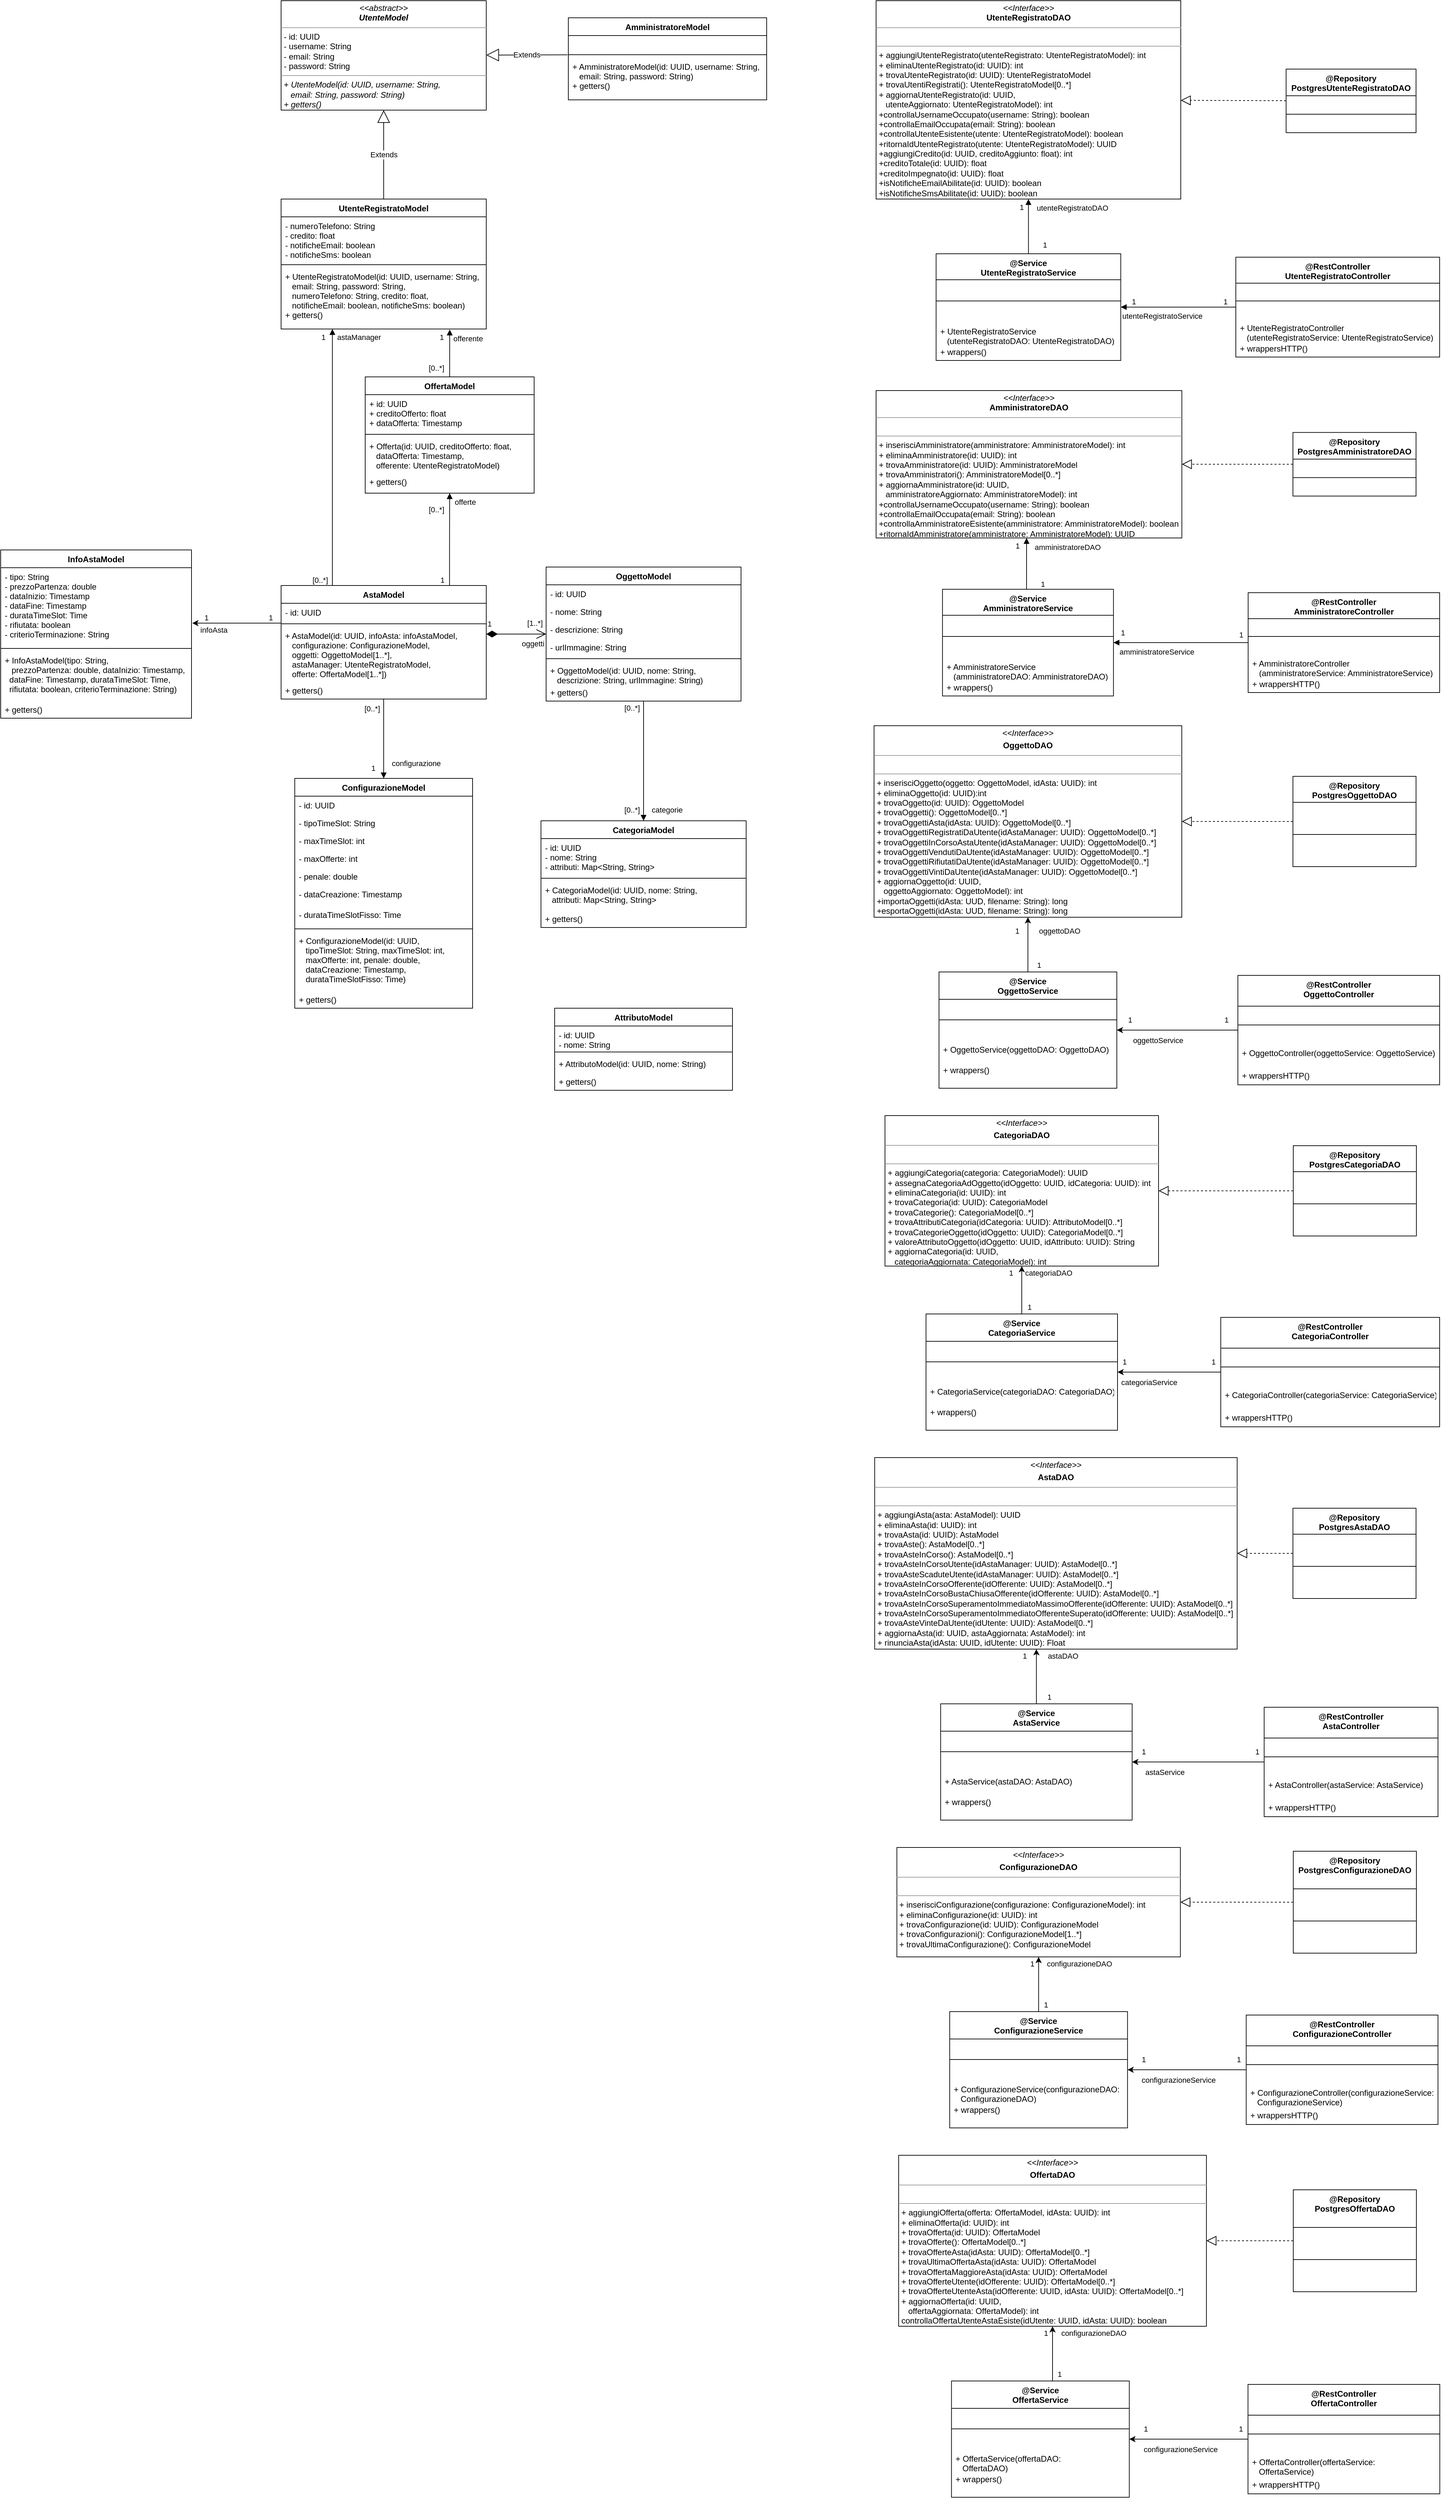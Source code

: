 <mxfile version="12.8.5" type="device"><diagram id="C5RBs43oDa-KdzZeNtuy" name="Page-1"><mxGraphModel dx="8541" dy="4262" grid="1" gridSize="10" guides="1" tooltips="1" connect="1" arrows="1" fold="1" page="1" pageScale="1" pageWidth="827" pageHeight="1169" math="0" shadow="0"><root><mxCell id="WIyWlLk6GJQsqaUBKTNV-0"/><mxCell id="WIyWlLk6GJQsqaUBKTNV-1" parent="WIyWlLk6GJQsqaUBKTNV-0"/><mxCell id="l21wUny0GsQWJFkxxes--2" value="&lt;p style=&quot;margin: 0px ; margin-top: 4px ; text-align: center&quot;&gt;&lt;i&gt;&amp;lt;&amp;lt;abstract&amp;gt;&amp;gt;&lt;/i&gt;&lt;br&gt;&lt;b&gt;&lt;i&gt;UtenteModel&lt;/i&gt;&lt;/b&gt;&lt;/p&gt;&lt;hr size=&quot;1&quot;&gt;&lt;p style=&quot;margin: 0px ; margin-left: 4px&quot;&gt;- id: UUID&lt;/p&gt;&lt;p style=&quot;margin: 0px ; margin-left: 4px&quot;&gt;- username: String&lt;br&gt;- email: String&lt;/p&gt;&lt;p style=&quot;margin: 0px ; margin-left: 4px&quot;&gt;- password: String&lt;/p&gt;&lt;hr size=&quot;1&quot;&gt;&lt;p style=&quot;margin: 0px ; margin-left: 4px&quot;&gt;+ &lt;i&gt;UtenteModel(id: UUID, username: String,&lt;br style=&quot;padding: 0px ; margin: 0px&quot;&gt;&amp;nbsp; &amp;nbsp;email: String, password: String)&lt;/i&gt;&lt;span&gt;&lt;i&gt;&lt;br&gt;&lt;/i&gt;&lt;/span&gt;&lt;/p&gt;&lt;p style=&quot;margin: 0px ; margin-left: 4px&quot;&gt;&lt;span&gt;&lt;i&gt;+ getters()&lt;/i&gt;&lt;/span&gt;&lt;br&gt;&lt;/p&gt;" style="verticalAlign=top;align=left;overflow=fill;fontSize=12;fontFamily=Helvetica;html=1;" parent="WIyWlLk6GJQsqaUBKTNV-1" vertex="1"><mxGeometry x="-40" y="-160" width="300" height="160" as="geometry"/></mxCell><mxCell id="l21wUny0GsQWJFkxxes--25" value="Extends" style="endArrow=block;endSize=16;endFill=0;html=1;exitX=0.5;exitY=0;exitDx=0;exitDy=0;entryX=0.5;entryY=1;entryDx=0;entryDy=0;" parent="WIyWlLk6GJQsqaUBKTNV-1" source="l21wUny0GsQWJFkxxes--8" target="l21wUny0GsQWJFkxxes--2" edge="1"><mxGeometry width="160" relative="1" as="geometry"><mxPoint x="-40" y="410" as="sourcePoint"/><mxPoint x="120" y="410" as="targetPoint"/></mxGeometry></mxCell><mxCell id="l21wUny0GsQWJFkxxes--40" value="Extends" style="endArrow=block;endSize=16;endFill=0;html=1;exitX=-0.004;exitY=0.521;exitDx=0;exitDy=0;exitPerimeter=0;" parent="WIyWlLk6GJQsqaUBKTNV-1" source="C1KvVUWclK6aid4kK8t4-27" target="l21wUny0GsQWJFkxxes--2" edge="1"><mxGeometry width="160" relative="1" as="geometry"><mxPoint x="380" y="-70" as="sourcePoint"/><mxPoint x="570" y="120" as="targetPoint"/></mxGeometry></mxCell><mxCell id="l21wUny0GsQWJFkxxes--42" value="&lt;p style=&quot;margin: 0px ; margin-top: 4px ; text-align: center&quot;&gt;&lt;i&gt;&amp;lt;&amp;lt;Interface&amp;gt;&amp;gt;&lt;/i&gt;&lt;br&gt;&lt;b&gt;UtenteRegistratoDAO&lt;/b&gt;&lt;/p&gt;&lt;hr size=&quot;1&quot;&gt;&lt;p style=&quot;margin: 0px ; margin-left: 4px&quot;&gt;&lt;br&gt;&lt;/p&gt;&lt;hr size=&quot;1&quot;&gt;&lt;p style=&quot;margin: 0px ; margin-left: 4px&quot;&gt;+ aggiungiUtenteRegistrato(utenteRegistrato: UtenteRegistratoModel): int&lt;br&gt;+ eliminaUtenteRegistrato(id: UUID): int&lt;/p&gt;&lt;p style=&quot;margin: 0px ; margin-left: 4px&quot;&gt;+ trovaUtenteRegistrato(id: UUID): UtenteRegistratoModel&lt;br&gt;&lt;/p&gt;&lt;p style=&quot;margin: 0px ; margin-left: 4px&quot;&gt;+ trovaUtentiRegistrati(): UtenteRegistratoModel[0..*]&lt;/p&gt;&lt;p style=&quot;margin: 0px ; margin-left: 4px&quot;&gt;+ aggiornaUtenteRegistrato(id: UUID,&lt;/p&gt;&lt;p style=&quot;margin: 0px ; margin-left: 4px&quot;&gt;&amp;nbsp; &amp;nbsp;utenteAggiornato: UtenteRegistratoModel): int&lt;/p&gt;&lt;p style=&quot;margin: 0px ; margin-left: 4px&quot;&gt;+controllaUsernameOccupato(username: String): boolean&lt;/p&gt;&lt;p style=&quot;margin: 0px ; margin-left: 4px&quot;&gt;+controllaEmailOccupata(email: String): boolean&lt;br&gt;&lt;/p&gt;&lt;p style=&quot;margin: 0px ; margin-left: 4px&quot;&gt;+controllaUtenteEsistente(utente: UtenteRegistratoModel): boolean&lt;/p&gt;&lt;p style=&quot;margin: 0px ; margin-left: 4px&quot;&gt;+ritornaIdUtenteRegistrato(utente: UtenteRegistratoModel): UUID&lt;/p&gt;&lt;p style=&quot;margin: 0px ; margin-left: 4px&quot;&gt;+aggiungiCredito(id: UUID, creditoAggiunto: float): int&lt;/p&gt;&lt;p style=&quot;margin: 0px ; margin-left: 4px&quot;&gt;+creditoTotale(id: UUID): float&lt;/p&gt;&lt;p style=&quot;margin: 0px ; margin-left: 4px&quot;&gt;+creditoImpegnato(id: UUID): float&lt;/p&gt;&lt;p style=&quot;margin: 0px ; margin-left: 4px&quot;&gt;+isNotificheEmailAbilitate(id: UUID): boolean&lt;/p&gt;&lt;p style=&quot;margin: 0px ; margin-left: 4px&quot;&gt;+isNotificheSmsAbilitate(id: UUID): boolean&lt;/p&gt;&lt;p style=&quot;margin: 0px ; margin-left: 4px&quot;&gt;&lt;br&gt;&lt;/p&gt;&lt;br&gt;&lt;p style=&quot;margin: 0px ; margin-left: 4px&quot;&gt;&lt;br&gt;&lt;/p&gt;&lt;p style=&quot;margin: 0px ; margin-left: 4px&quot;&gt;&lt;br&gt;&lt;/p&gt;&lt;p style=&quot;margin: 0px ; margin-left: 4px&quot;&gt;&lt;br&gt;&lt;/p&gt;" style="verticalAlign=top;align=left;overflow=fill;fontSize=12;fontFamily=Helvetica;html=1;" parent="WIyWlLk6GJQsqaUBKTNV-1" vertex="1"><mxGeometry x="830" y="-160" width="445.5" height="290" as="geometry"/></mxCell><mxCell id="l21wUny0GsQWJFkxxes--48" value="" style="endArrow=block;dashed=1;endFill=0;endSize=12;html=1;" parent="WIyWlLk6GJQsqaUBKTNV-1" source="l21wUny0GsQWJFkxxes--43" target="l21wUny0GsQWJFkxxes--42" edge="1"><mxGeometry width="160" relative="1" as="geometry"><mxPoint x="1398.5" y="20" as="sourcePoint"/><mxPoint x="1558.5" y="20" as="targetPoint"/></mxGeometry></mxCell><mxCell id="l21wUny0GsQWJFkxxes--64" value="utenteRegistratoDAO" style="endArrow=block;endFill=1;html=1;edgeStyle=orthogonalEdgeStyle;align=left;verticalAlign=top;" parent="WIyWlLk6GJQsqaUBKTNV-1" source="l21wUny0GsQWJFkxxes--49" target="l21wUny0GsQWJFkxxes--42" edge="1"><mxGeometry x="1" y="-10" relative="1" as="geometry"><mxPoint x="1138.5" y="190" as="sourcePoint"/><mxPoint x="1298.5" y="190" as="targetPoint"/><mxPoint as="offset"/></mxGeometry></mxCell><mxCell id="l21wUny0GsQWJFkxxes--65" value="1" style="resizable=0;html=1;align=left;verticalAlign=bottom;labelBackgroundColor=#ffffff;fontSize=11;" parent="l21wUny0GsQWJFkxxes--64" connectable="0" vertex="1"><mxGeometry x="-1" relative="1" as="geometry"><mxPoint x="-15" y="-60" as="offset"/></mxGeometry></mxCell><mxCell id="l21wUny0GsQWJFkxxes--66" value="utenteRegistratoService" style="endArrow=block;endFill=1;html=1;edgeStyle=orthogonalEdgeStyle;align=left;verticalAlign=top;" parent="WIyWlLk6GJQsqaUBKTNV-1" source="l21wUny0GsQWJFkxxes--58" target="l21wUny0GsQWJFkxxes--49" edge="1"><mxGeometry x="1" relative="1" as="geometry"><mxPoint x="1288.5" y="310" as="sourcePoint"/><mxPoint x="1448.5" y="310" as="targetPoint"/><mxPoint as="offset"/></mxGeometry></mxCell><mxCell id="l21wUny0GsQWJFkxxes--67" value="1" style="resizable=0;html=1;align=left;verticalAlign=bottom;labelBackgroundColor=#ffffff;fontSize=11;" parent="l21wUny0GsQWJFkxxes--66" connectable="0" vertex="1"><mxGeometry x="-1" relative="1" as="geometry"><mxPoint x="-154" as="offset"/></mxGeometry></mxCell><mxCell id="l21wUny0GsQWJFkxxes--70" value="1" style="resizable=0;html=1;align=left;verticalAlign=bottom;labelBackgroundColor=#ffffff;fontSize=11;" parent="WIyWlLk6GJQsqaUBKTNV-1" connectable="0" vertex="1"><mxGeometry x="1080.5" y="174" as="geometry"><mxPoint x="-9" y="31" as="offset"/></mxGeometry></mxCell><mxCell id="PfjdKyiAyfUuEBEyj8HH-32" value="&lt;p style=&quot;margin: 0px ; margin-top: 4px ; text-align: center&quot;&gt;&lt;i&gt;&amp;lt;&amp;lt;Interface&amp;gt;&amp;gt;&lt;/i&gt;&lt;/p&gt;&lt;p style=&quot;margin: 0px ; margin-top: 4px ; text-align: center&quot;&gt;&lt;b&gt;OggettoDAO&lt;/b&gt;&lt;br&gt;&lt;/p&gt;&lt;hr size=&quot;1&quot;&gt;&lt;p style=&quot;margin: 0px ; margin-left: 4px&quot;&gt;&lt;br&gt;&lt;/p&gt;&lt;hr size=&quot;1&quot;&gt;&lt;p style=&quot;margin: 0px ; margin-left: 4px&quot;&gt;+ inserisciOggetto(oggetto: OggettoModel, idAsta: UUID): int&lt;br&gt;+ eliminaOggetto(id: UUID):int&lt;/p&gt;&lt;p style=&quot;margin: 0px ; margin-left: 4px&quot;&gt;+ trovaOggetto(id: UUID): OggettoModel&lt;/p&gt;&lt;p style=&quot;margin: 0px ; margin-left: 4px&quot;&gt;+ trovaOggetti(): OggettoModel[0..*]&lt;/p&gt;&lt;p style=&quot;margin: 0px ; margin-left: 4px&quot;&gt;+ trovaOggettiAsta(idAsta: UUID): OggettoModel[0..*]&lt;br&gt;&lt;/p&gt;&lt;p style=&quot;margin: 0px ; margin-left: 4px&quot;&gt;+ trovaOggettiRegistratiDaUtente(idAstaManager: UUID): OggettoModel[0..*]&lt;br&gt;&lt;/p&gt;&lt;p style=&quot;margin: 0px 0px 0px 4px&quot;&gt;+ trovaOggettiInCorsoAstaUtente(idAstaManager: UUID): OggettoModel[0..*]&lt;br&gt;&lt;/p&gt;&lt;p style=&quot;margin: 0px 0px 0px 4px&quot;&gt;+ trovaOggettiVendutiDaUtente(idAstaManager: UUID): OggettoModel[0..*]&lt;br&gt;&lt;/p&gt;&lt;p style=&quot;margin: 0px 0px 0px 4px&quot;&gt;+ trovaOggettiRifiutatiDaUtente(idAstaManager: UUID): OggettoModel[0..*]&lt;br&gt;&lt;/p&gt;&lt;p style=&quot;margin: 0px 0px 0px 4px&quot;&gt;+ trovaOggettiVintiDaUtente(idAstaManager: UUID): OggettoModel[0..*]&lt;/p&gt;&lt;p style=&quot;margin: 0px ; margin-left: 4px&quot;&gt;+ aggiornaOggetto(id: UUID,&lt;/p&gt;&lt;p style=&quot;margin: 0px ; margin-left: 4px&quot;&gt;&amp;nbsp; &amp;nbsp;oggettoAggiornato: OggettoModel): int&lt;/p&gt;&lt;p style=&quot;margin: 0px ; margin-left: 4px&quot;&gt;+importaOggetti(idAsta: UUD, filename: String): long&lt;/p&gt;&lt;p style=&quot;margin: 0px ; margin-left: 4px&quot;&gt;+esportaOggetti(idAsta: UUD, filename: String): long&lt;br&gt;&lt;/p&gt;" style="verticalAlign=top;align=left;overflow=fill;fontSize=12;fontFamily=Helvetica;html=1;" parent="WIyWlLk6GJQsqaUBKTNV-1" vertex="1"><mxGeometry x="827" y="900" width="450" height="280" as="geometry"/></mxCell><mxCell id="PfjdKyiAyfUuEBEyj8HH-36" style="edgeStyle=orthogonalEdgeStyle;rounded=0;orthogonalLoop=1;jettySize=auto;html=1;" parent="WIyWlLk6GJQsqaUBKTNV-1" source="PfjdKyiAyfUuEBEyj8HH-37" target="PfjdKyiAyfUuEBEyj8HH-32" edge="1"><mxGeometry relative="1" as="geometry"/></mxCell><mxCell id="PfjdKyiAyfUuEBEyj8HH-41" value="1" style="text;html=1;align=center;verticalAlign=middle;resizable=0;points=[];autosize=1;fontSize=11;" parent="WIyWlLk6GJQsqaUBKTNV-1" vertex="1"><mxGeometry x="1026.19" y="1190" width="20" height="20" as="geometry"/></mxCell><mxCell id="PfjdKyiAyfUuEBEyj8HH-42" value="1" style="text;html=1;align=center;verticalAlign=middle;resizable=0;points=[];autosize=1;fontSize=11;" parent="WIyWlLk6GJQsqaUBKTNV-1" vertex="1"><mxGeometry x="1057.5" y="1240" width="20" height="20" as="geometry"/></mxCell><mxCell id="PfjdKyiAyfUuEBEyj8HH-43" value="oggettoDAO" style="text;html=1;align=center;verticalAlign=middle;resizable=0;points=[];autosize=1;fontSize=11;" parent="WIyWlLk6GJQsqaUBKTNV-1" vertex="1"><mxGeometry x="1058.16" y="1190" width="80" height="20" as="geometry"/></mxCell><mxCell id="PfjdKyiAyfUuEBEyj8HH-44" style="edgeStyle=orthogonalEdgeStyle;rounded=0;orthogonalLoop=1;jettySize=auto;html=1;" parent="WIyWlLk6GJQsqaUBKTNV-1" source="PfjdKyiAyfUuEBEyj8HH-45" target="PfjdKyiAyfUuEBEyj8HH-37" edge="1"><mxGeometry relative="1" as="geometry"><mxPoint x="1208.19" y="1310.167" as="targetPoint"/></mxGeometry></mxCell><mxCell id="PfjdKyiAyfUuEBEyj8HH-49" value="1" style="text;html=1;align=center;verticalAlign=middle;resizable=0;points=[];autosize=1;fontSize=11;" parent="WIyWlLk6GJQsqaUBKTNV-1" vertex="1"><mxGeometry x="1190.75" y="1320" width="20" height="20" as="geometry"/></mxCell><mxCell id="PfjdKyiAyfUuEBEyj8HH-50" value="1" style="text;html=1;align=center;verticalAlign=middle;resizable=0;points=[];autosize=1;fontSize=11;" parent="WIyWlLk6GJQsqaUBKTNV-1" vertex="1"><mxGeometry x="1332" y="1320" width="20" height="20" as="geometry"/></mxCell><mxCell id="PfjdKyiAyfUuEBEyj8HH-51" value="oggettoService" style="text;html=1;align=center;verticalAlign=middle;resizable=0;points=[];autosize=1;fontSize=11;" parent="WIyWlLk6GJQsqaUBKTNV-1" vertex="1"><mxGeometry x="1197" y="1350" width="90" height="20" as="geometry"/></mxCell><mxCell id="l21wUny0GsQWJFkxxes--58" value="@RestController&#10;UtenteRegistratoController" style="swimlane;fontStyle=1;align=center;verticalAlign=top;childLayout=stackLayout;horizontal=1;startSize=38;horizontalStack=0;resizeParent=1;resizeParentMax=0;resizeLast=0;collapsible=1;marginBottom=0;" parent="WIyWlLk6GJQsqaUBKTNV-1" vertex="1"><mxGeometry x="1356" y="215" width="298" height="146" as="geometry"/></mxCell><mxCell id="l21wUny0GsQWJFkxxes--60" value="" style="line;strokeWidth=1;fillColor=none;align=left;verticalAlign=middle;spacingTop=-1;spacingLeft=3;spacingRight=3;rotatable=0;labelPosition=right;points=[];portConstraint=eastwest;" parent="l21wUny0GsQWJFkxxes--58" vertex="1"><mxGeometry y="38" width="298" height="52" as="geometry"/></mxCell><mxCell id="l21wUny0GsQWJFkxxes--61" value="+ UtenteRegistratoController&#10;   (utenteRegistratoService: UtenteRegistratoService)" style="text;strokeColor=none;fillColor=none;align=left;verticalAlign=top;spacingLeft=4;spacingRight=4;overflow=hidden;rotatable=0;points=[[0,0.5],[1,0.5]];portConstraint=eastwest;" parent="l21wUny0GsQWJFkxxes--58" vertex="1"><mxGeometry y="90" width="298" height="30" as="geometry"/></mxCell><mxCell id="l21wUny0GsQWJFkxxes--62" value="+ wrappersHTTP()" style="text;strokeColor=none;fillColor=none;align=left;verticalAlign=top;spacingLeft=4;spacingRight=4;overflow=hidden;rotatable=0;points=[[0,0.5],[1,0.5]];portConstraint=eastwest;" parent="l21wUny0GsQWJFkxxes--58" vertex="1"><mxGeometry y="120" width="298" height="26" as="geometry"/></mxCell><mxCell id="PfjdKyiAyfUuEBEyj8HH-52" value="&lt;p style=&quot;margin: 0px ; margin-top: 4px ; text-align: center&quot;&gt;&lt;i&gt;&amp;lt;&amp;lt;Interface&amp;gt;&amp;gt;&lt;/i&gt;&lt;/p&gt;&lt;p style=&quot;margin: 0px ; margin-top: 4px ; text-align: center&quot;&gt;&lt;b&gt;CategoriaDAO&lt;/b&gt;&lt;br&gt;&lt;/p&gt;&lt;hr size=&quot;1&quot;&gt;&lt;p style=&quot;margin: 0px ; margin-left: 4px&quot;&gt;&lt;br&gt;&lt;/p&gt;&lt;hr size=&quot;1&quot;&gt;&lt;p style=&quot;margin: 0px ; margin-left: 4px&quot;&gt;+ aggiungiCategoria(categoria: CategoriaModel): UUID&lt;/p&gt;&lt;p style=&quot;margin: 0px ; margin-left: 4px&quot;&gt;+ assegnaCategoriaAdOggetto(idOggetto: UUID, idCategoria: UUID): int&lt;br&gt;+ eliminaCategoria(id: UUID): int&lt;/p&gt;&lt;p style=&quot;margin: 0px ; margin-left: 4px&quot;&gt;+ trovaCategoria(id: UUID): CategoriaModel&lt;/p&gt;&lt;p style=&quot;margin: 0px ; margin-left: 4px&quot;&gt;+ trovaCategorie(): CategoriaModel[0..*]&lt;/p&gt;&lt;p style=&quot;margin: 0px ; margin-left: 4px&quot;&gt;+ trovaAttributiCategoria(idCategoria: UUID): AttributoModel[0..*]&lt;br&gt;&lt;/p&gt;&lt;p style=&quot;margin: 0px ; margin-left: 4px&quot;&gt;+ trovaCategorieOggetto(idOggetto: UUID): CategoriaModel[0..*]&lt;br&gt;&lt;/p&gt;&lt;p style=&quot;margin: 0px ; margin-left: 4px&quot;&gt;+ valoreAttributoOggetto(idOggetto: UUID, idAttributo: UUID): String&lt;/p&gt;&lt;p style=&quot;margin: 0px ; margin-left: 4px&quot;&gt;+ aggiornaCategoria(id: UUID,&lt;/p&gt;&lt;p style=&quot;margin: 0px ; margin-left: 4px&quot;&gt;&lt;span&gt;&amp;nbsp; &amp;nbsp;categoriaAggiornata: CategoriaModel)&lt;/span&gt;&lt;span&gt;: int&lt;/span&gt;&lt;/p&gt;" style="verticalAlign=top;align=left;overflow=fill;fontSize=12;fontFamily=Helvetica;html=1;" parent="WIyWlLk6GJQsqaUBKTNV-1" vertex="1"><mxGeometry x="843" y="1470" width="400" height="220" as="geometry"/></mxCell><mxCell id="PfjdKyiAyfUuEBEyj8HH-56" style="edgeStyle=orthogonalEdgeStyle;rounded=0;orthogonalLoop=1;jettySize=auto;html=1;exitX=0.5;exitY=0;exitDx=0;exitDy=0;" parent="WIyWlLk6GJQsqaUBKTNV-1" source="PfjdKyiAyfUuEBEyj8HH-57" target="PfjdKyiAyfUuEBEyj8HH-52" edge="1"><mxGeometry relative="1" as="geometry"><mxPoint x="1065.19" y="1653" as="targetPoint"/></mxGeometry></mxCell><mxCell id="PfjdKyiAyfUuEBEyj8HH-61" value="1" style="text;html=1;align=center;verticalAlign=middle;resizable=0;points=[];autosize=1;fontSize=11;" parent="WIyWlLk6GJQsqaUBKTNV-1" vertex="1"><mxGeometry x="1016.55" y="1690" width="20" height="20" as="geometry"/></mxCell><mxCell id="PfjdKyiAyfUuEBEyj8HH-37" value="@Service&#10;OggettoService&#10;" style="swimlane;fontStyle=1;align=center;verticalAlign=top;childLayout=stackLayout;horizontal=1;startSize=40;horizontalStack=0;resizeParent=1;resizeParentMax=0;resizeLast=0;collapsible=1;marginBottom=0;" parent="WIyWlLk6GJQsqaUBKTNV-1" vertex="1"><mxGeometry x="922" y="1260" width="260" height="170" as="geometry"/></mxCell><mxCell id="PfjdKyiAyfUuEBEyj8HH-38" value="" style="line;strokeWidth=1;fillColor=none;align=left;verticalAlign=middle;spacingTop=-1;spacingLeft=3;spacingRight=3;rotatable=0;labelPosition=right;points=[];portConstraint=eastwest;" parent="PfjdKyiAyfUuEBEyj8HH-37" vertex="1"><mxGeometry y="40" width="260" height="60" as="geometry"/></mxCell><mxCell id="PfjdKyiAyfUuEBEyj8HH-39" value="+ OggettoService(oggettoDAO: OggettoDAO)" style="text;strokeColor=none;fillColor=none;align=left;verticalAlign=top;spacingLeft=4;spacingRight=4;overflow=hidden;rotatable=0;points=[[0,0.5],[1,0.5]];portConstraint=eastwest;" parent="PfjdKyiAyfUuEBEyj8HH-37" vertex="1"><mxGeometry y="100" width="260" height="30" as="geometry"/></mxCell><mxCell id="PfjdKyiAyfUuEBEyj8HH-40" value="+ wrappers()" style="text;strokeColor=none;fillColor=none;align=left;verticalAlign=top;spacingLeft=4;spacingRight=4;overflow=hidden;rotatable=0;points=[[0,0.5],[1,0.5]];portConstraint=eastwest;" parent="PfjdKyiAyfUuEBEyj8HH-37" vertex="1"><mxGeometry y="130" width="260" height="40" as="geometry"/></mxCell><mxCell id="PfjdKyiAyfUuEBEyj8HH-62" value="1" style="text;html=1;align=center;verticalAlign=middle;resizable=0;points=[];autosize=1;fontSize=11;" parent="WIyWlLk6GJQsqaUBKTNV-1" vertex="1"><mxGeometry x="1043.5" y="1740" width="20" height="20" as="geometry"/></mxCell><mxCell id="PfjdKyiAyfUuEBEyj8HH-63" value="categoriaDAO" style="text;html=1;align=center;verticalAlign=middle;resizable=0;points=[];autosize=1;fontSize=11;" parent="WIyWlLk6GJQsqaUBKTNV-1" vertex="1"><mxGeometry x="1041.5" y="1690" width="80" height="20" as="geometry"/></mxCell><mxCell id="PfjdKyiAyfUuEBEyj8HH-64" style="edgeStyle=orthogonalEdgeStyle;rounded=0;orthogonalLoop=1;jettySize=auto;html=1;" parent="WIyWlLk6GJQsqaUBKTNV-1" source="PfjdKyiAyfUuEBEyj8HH-65" target="PfjdKyiAyfUuEBEyj8HH-57" edge="1"><mxGeometry relative="1" as="geometry"><mxPoint x="1202.19" y="1800.167" as="targetPoint"/></mxGeometry></mxCell><mxCell id="PfjdKyiAyfUuEBEyj8HH-69" value="1" style="text;html=1;align=center;verticalAlign=middle;resizable=0;points=[];autosize=1;fontSize=11;" parent="WIyWlLk6GJQsqaUBKTNV-1" vertex="1"><mxGeometry x="1183" y="1820" width="20" height="20" as="geometry"/></mxCell><mxCell id="PfjdKyiAyfUuEBEyj8HH-70" value="1" style="text;html=1;align=center;verticalAlign=middle;resizable=0;points=[];autosize=1;fontSize=11;" parent="WIyWlLk6GJQsqaUBKTNV-1" vertex="1"><mxGeometry x="1313.0" y="1820" width="20" height="20" as="geometry"/></mxCell><mxCell id="PfjdKyiAyfUuEBEyj8HH-71" value="categoriaService" style="text;html=1;align=center;verticalAlign=middle;resizable=0;points=[];autosize=1;fontSize=11;" parent="WIyWlLk6GJQsqaUBKTNV-1" vertex="1"><mxGeometry x="1179.19" y="1850" width="100" height="20" as="geometry"/></mxCell><mxCell id="PfjdKyiAyfUuEBEyj8HH-33" value="@Repository&#10;PostgresOggettoDAO" style="swimlane;fontStyle=1;align=center;verticalAlign=top;childLayout=stackLayout;horizontal=1;startSize=38;horizontalStack=0;resizeParent=1;resizeParentMax=0;resizeLast=0;collapsible=1;marginBottom=0;" parent="WIyWlLk6GJQsqaUBKTNV-1" vertex="1"><mxGeometry x="1439.5" y="974" width="180" height="132" as="geometry"/></mxCell><mxCell id="PfjdKyiAyfUuEBEyj8HH-35" value="" style="line;strokeWidth=1;fillColor=none;align=left;verticalAlign=middle;spacingTop=-1;spacingLeft=3;spacingRight=3;rotatable=0;labelPosition=right;points=[];portConstraint=eastwest;" parent="PfjdKyiAyfUuEBEyj8HH-33" vertex="1"><mxGeometry y="38" width="180" height="94" as="geometry"/></mxCell><mxCell id="PfjdKyiAyfUuEBEyj8HH-72" value="&lt;p style=&quot;margin: 0px ; margin-top: 4px ; text-align: center&quot;&gt;&lt;i&gt;&amp;lt;&amp;lt;Interface&amp;gt;&amp;gt;&lt;/i&gt;&lt;/p&gt;&lt;p style=&quot;margin: 0px ; margin-top: 4px ; text-align: center&quot;&gt;&lt;b&gt;AstaDAO&lt;/b&gt;&lt;br&gt;&lt;/p&gt;&lt;hr size=&quot;1&quot;&gt;&lt;p style=&quot;margin: 0px ; margin-left: 4px&quot;&gt;&lt;br&gt;&lt;/p&gt;&lt;hr size=&quot;1&quot;&gt;&lt;p style=&quot;margin: 0px ; margin-left: 4px&quot;&gt;+ aggiungiAsta(asta: AstaModel): UUID&lt;br&gt;+ eliminaAsta(id: UUID): int&lt;/p&gt;&lt;p style=&quot;margin: 0px ; margin-left: 4px&quot;&gt;+ trovaAsta(id: UUID): AstaModel&lt;/p&gt;&lt;p style=&quot;margin: 0px ; margin-left: 4px&quot;&gt;+ trovaAste(): AstaModel[0..*]&lt;/p&gt;&lt;p style=&quot;margin: 0px ; margin-left: 4px&quot;&gt;+ trovaAsteInCorso(): AstaModel[0..*]&lt;br&gt;&lt;/p&gt;&lt;p style=&quot;margin: 0px ; margin-left: 4px&quot;&gt;+ trovaAsteInCorsoUtente(idAstaManager: UUID): AstaModel[0..*]&lt;br&gt;&lt;/p&gt;&lt;p style=&quot;margin: 0px ; margin-left: 4px&quot;&gt;+ trovaAsteScaduteUtente(idAstaManager: UUID): AstaModel[0..*]&lt;br&gt;&lt;/p&gt;&lt;p style=&quot;margin: 0px ; margin-left: 4px&quot;&gt;+ trovaAsteInCorsoOfferente(idOfferente: UUID): AstaModel[0..*]&lt;br&gt;&lt;/p&gt;&lt;p style=&quot;margin: 0px ; margin-left: 4px&quot;&gt;+ trovaAsteInCorsoBustaChiusaOfferente(idOfferente: UUID): AstaModel[0..*]&lt;br&gt;&lt;/p&gt;&lt;p style=&quot;margin: 0px ; margin-left: 4px&quot;&gt;+ trovaAsteInCorsoSuperamentoImmediatoMassimoOfferente(idOfferente: UUID): AstaModel[0..*]&lt;br&gt;&lt;/p&gt;&lt;p style=&quot;margin: 0px 0px 0px 4px&quot;&gt;+ trovaAsteInCorsoSuperamentoImmediatoOfferenteSuperato(idOfferente: UUID): AstaModel[0..*]&lt;br&gt;&lt;/p&gt;&lt;p style=&quot;margin: 0px 0px 0px 4px&quot;&gt;+ trovaAsteVinteDaUtente(idUtente: UUID): AstaModel[0..*]&lt;/p&gt;&lt;p style=&quot;margin: 0px ; margin-left: 4px&quot;&gt;+ aggiornaAsta(id: UUID, astaAggiornata: AstaModel): int&lt;/p&gt;&lt;p style=&quot;margin: 0px ; margin-left: 4px&quot;&gt;+ rinunciaAsta(idAsta: UUID, idUtente: UUID): Float&lt;/p&gt;" style="verticalAlign=top;align=left;overflow=fill;fontSize=12;fontFamily=Helvetica;html=1;" parent="WIyWlLk6GJQsqaUBKTNV-1" vertex="1"><mxGeometry x="827.95" y="1970" width="530" height="280" as="geometry"/></mxCell><mxCell id="PfjdKyiAyfUuEBEyj8HH-76" style="edgeStyle=orthogonalEdgeStyle;rounded=0;orthogonalLoop=1;jettySize=auto;html=1;" parent="WIyWlLk6GJQsqaUBKTNV-1" source="PfjdKyiAyfUuEBEyj8HH-77" target="PfjdKyiAyfUuEBEyj8HH-72" edge="1"><mxGeometry relative="1" as="geometry"><Array as="points"><mxPoint x="1063.95" y="2270"/><mxPoint x="1063.95" y="2270"/></Array></mxGeometry></mxCell><mxCell id="YFxBT8BfclqJqaWZ-JzZ-69" value="@Service&#10;AmministratoreService" style="swimlane;fontStyle=1;align=center;verticalAlign=top;childLayout=stackLayout;horizontal=1;startSize=38;horizontalStack=0;resizeParent=1;resizeParentMax=0;resizeLast=0;collapsible=1;marginBottom=0;" parent="WIyWlLk6GJQsqaUBKTNV-1" vertex="1"><mxGeometry x="927.1" y="700.5" width="250" height="156" as="geometry"/></mxCell><mxCell id="YFxBT8BfclqJqaWZ-JzZ-70" value="" style="line;strokeWidth=1;fillColor=none;align=left;verticalAlign=middle;spacingTop=-1;spacingLeft=3;spacingRight=3;rotatable=0;labelPosition=right;points=[];portConstraint=eastwest;" parent="YFxBT8BfclqJqaWZ-JzZ-69" vertex="1"><mxGeometry y="38" width="250" height="62" as="geometry"/></mxCell><mxCell id="YFxBT8BfclqJqaWZ-JzZ-71" value="+ AmministratoreService&#10;   (amministratoreDAO: AmministratoreDAO)" style="text;strokeColor=none;fillColor=none;align=left;verticalAlign=top;spacingLeft=4;spacingRight=4;overflow=hidden;rotatable=0;points=[[0,0.5],[1,0.5]];portConstraint=eastwest;" parent="YFxBT8BfclqJqaWZ-JzZ-69" vertex="1"><mxGeometry y="100" width="250" height="30" as="geometry"/></mxCell><mxCell id="YFxBT8BfclqJqaWZ-JzZ-72" value="+ wrappers()" style="text;strokeColor=none;fillColor=none;align=left;verticalAlign=top;spacingLeft=4;spacingRight=4;overflow=hidden;rotatable=0;points=[[0,0.5],[1,0.5]];portConstraint=eastwest;" parent="YFxBT8BfclqJqaWZ-JzZ-69" vertex="1"><mxGeometry y="130" width="250" height="26" as="geometry"/></mxCell><mxCell id="YFxBT8BfclqJqaWZ-JzZ-66" value="@Repository&#10;PostgresAmministratoreDAO" style="swimlane;fontStyle=1;align=center;verticalAlign=top;childLayout=stackLayout;horizontal=1;startSize=39;horizontalStack=0;resizeParent=1;resizeParentMax=0;resizeLast=0;collapsible=1;marginBottom=0;" parent="WIyWlLk6GJQsqaUBKTNV-1" vertex="1"><mxGeometry x="1439.5" y="471.25" width="180" height="93" as="geometry"/></mxCell><mxCell id="YFxBT8BfclqJqaWZ-JzZ-67" value="" style="line;strokeWidth=1;fillColor=none;align=left;verticalAlign=middle;spacingTop=-1;spacingLeft=3;spacingRight=3;rotatable=0;labelPosition=right;points=[];portConstraint=eastwest;" parent="YFxBT8BfclqJqaWZ-JzZ-66" vertex="1"><mxGeometry y="39" width="180" height="54" as="geometry"/></mxCell><mxCell id="PfjdKyiAyfUuEBEyj8HH-45" value="@RestController&#10;OggettoController&#10;" style="swimlane;fontStyle=1;align=center;verticalAlign=top;childLayout=stackLayout;horizontal=1;startSize=45;horizontalStack=0;resizeParent=1;resizeParentMax=0;resizeLast=0;collapsible=1;marginBottom=0;" parent="WIyWlLk6GJQsqaUBKTNV-1" vertex="1"><mxGeometry x="1359" y="1265" width="295" height="160" as="geometry"/></mxCell><mxCell id="PfjdKyiAyfUuEBEyj8HH-46" value="" style="line;strokeWidth=1;fillColor=none;align=left;verticalAlign=middle;spacingTop=-1;spacingLeft=3;spacingRight=3;rotatable=0;labelPosition=right;points=[];portConstraint=eastwest;" parent="PfjdKyiAyfUuEBEyj8HH-45" vertex="1"><mxGeometry y="45" width="295" height="55" as="geometry"/></mxCell><mxCell id="PfjdKyiAyfUuEBEyj8HH-47" value="+ OggettoController(oggettoService: OggettoService)" style="text;strokeColor=none;fillColor=none;align=left;verticalAlign=top;spacingLeft=4;spacingRight=4;overflow=hidden;rotatable=0;points=[[0,0.5],[1,0.5]];portConstraint=eastwest;" parent="PfjdKyiAyfUuEBEyj8HH-45" vertex="1"><mxGeometry y="100" width="295" height="33" as="geometry"/></mxCell><mxCell id="PfjdKyiAyfUuEBEyj8HH-48" value="+ wrappersHTTP()" style="text;strokeColor=none;fillColor=none;align=left;verticalAlign=top;spacingLeft=4;spacingRight=4;overflow=hidden;rotatable=0;points=[[0,0.5],[1,0.5]];portConstraint=eastwest;" parent="PfjdKyiAyfUuEBEyj8HH-45" vertex="1"><mxGeometry y="133" width="295" height="27" as="geometry"/></mxCell><mxCell id="PfjdKyiAyfUuEBEyj8HH-65" value="@RestController&#10;CategoriaController&#10;" style="swimlane;fontStyle=1;align=center;verticalAlign=top;childLayout=stackLayout;horizontal=1;startSize=45;horizontalStack=0;resizeParent=1;resizeParentMax=0;resizeLast=0;collapsible=1;marginBottom=0;" parent="WIyWlLk6GJQsqaUBKTNV-1" vertex="1"><mxGeometry x="1334.0" y="1765" width="320" height="160" as="geometry"/></mxCell><mxCell id="PfjdKyiAyfUuEBEyj8HH-66" value="" style="line;strokeWidth=1;fillColor=none;align=left;verticalAlign=middle;spacingTop=-1;spacingLeft=3;spacingRight=3;rotatable=0;labelPosition=right;points=[];portConstraint=eastwest;" parent="PfjdKyiAyfUuEBEyj8HH-65" vertex="1"><mxGeometry y="45" width="320" height="55" as="geometry"/></mxCell><mxCell id="PfjdKyiAyfUuEBEyj8HH-67" value="+ CategoriaController(categoriaService: CategoriaService)" style="text;strokeColor=none;fillColor=none;align=left;verticalAlign=top;spacingLeft=4;spacingRight=4;overflow=hidden;rotatable=0;points=[[0,0.5],[1,0.5]];portConstraint=eastwest;" parent="PfjdKyiAyfUuEBEyj8HH-65" vertex="1"><mxGeometry y="100" width="320" height="33" as="geometry"/></mxCell><mxCell id="PfjdKyiAyfUuEBEyj8HH-68" value="+ wrappersHTTP()" style="text;strokeColor=none;fillColor=none;align=left;verticalAlign=top;spacingLeft=4;spacingRight=4;overflow=hidden;rotatable=0;points=[[0,0.5],[1,0.5]];portConstraint=eastwest;" parent="PfjdKyiAyfUuEBEyj8HH-65" vertex="1"><mxGeometry y="133" width="320" height="27" as="geometry"/></mxCell><mxCell id="PfjdKyiAyfUuEBEyj8HH-57" value="@Service&#10;CategoriaService&#10;" style="swimlane;fontStyle=1;align=center;verticalAlign=top;childLayout=stackLayout;horizontal=1;startSize=40;horizontalStack=0;resizeParent=1;resizeParentMax=0;resizeLast=0;collapsible=1;marginBottom=0;" parent="WIyWlLk6GJQsqaUBKTNV-1" vertex="1"><mxGeometry x="903" y="1760" width="280" height="170" as="geometry"/></mxCell><mxCell id="PfjdKyiAyfUuEBEyj8HH-58" value="" style="line;strokeWidth=1;fillColor=none;align=left;verticalAlign=middle;spacingTop=-1;spacingLeft=3;spacingRight=3;rotatable=0;labelPosition=right;points=[];portConstraint=eastwest;" parent="PfjdKyiAyfUuEBEyj8HH-57" vertex="1"><mxGeometry y="40" width="280" height="60" as="geometry"/></mxCell><mxCell id="PfjdKyiAyfUuEBEyj8HH-59" value="+ CategoriaService(categoriaDAO: CategoriaDAO)" style="text;strokeColor=none;fillColor=none;align=left;verticalAlign=top;spacingLeft=4;spacingRight=4;overflow=hidden;rotatable=0;points=[[0,0.5],[1,0.5]];portConstraint=eastwest;" parent="PfjdKyiAyfUuEBEyj8HH-57" vertex="1"><mxGeometry y="100" width="280" height="30" as="geometry"/></mxCell><mxCell id="PfjdKyiAyfUuEBEyj8HH-60" value="+ wrappers()" style="text;strokeColor=none;fillColor=none;align=left;verticalAlign=top;spacingLeft=4;spacingRight=4;overflow=hidden;rotatable=0;points=[[0,0.5],[1,0.5]];portConstraint=eastwest;" parent="PfjdKyiAyfUuEBEyj8HH-57" vertex="1"><mxGeometry y="130" width="280" height="40" as="geometry"/></mxCell><mxCell id="PfjdKyiAyfUuEBEyj8HH-81" value="1" style="text;html=1;align=center;verticalAlign=middle;resizable=0;points=[];autosize=1;fontSize=11;" parent="WIyWlLk6GJQsqaUBKTNV-1" vertex="1"><mxGeometry x="1037.14" y="2250" width="20" height="20" as="geometry"/></mxCell><mxCell id="PfjdKyiAyfUuEBEyj8HH-82" value="1" style="text;html=1;align=center;verticalAlign=middle;resizable=0;points=[];autosize=1;fontSize=11;" parent="WIyWlLk6GJQsqaUBKTNV-1" vertex="1"><mxGeometry x="1072.89" y="2310" width="20" height="20" as="geometry"/></mxCell><mxCell id="PfjdKyiAyfUuEBEyj8HH-83" value="astaDAO" style="text;html=1;align=center;verticalAlign=middle;resizable=0;points=[];autosize=1;fontSize=11;" parent="WIyWlLk6GJQsqaUBKTNV-1" vertex="1"><mxGeometry x="1072.89" y="2250" width="60" height="20" as="geometry"/></mxCell><mxCell id="PfjdKyiAyfUuEBEyj8HH-84" style="edgeStyle=orthogonalEdgeStyle;rounded=0;orthogonalLoop=1;jettySize=auto;html=1;" parent="WIyWlLk6GJQsqaUBKTNV-1" source="PfjdKyiAyfUuEBEyj8HH-85" target="PfjdKyiAyfUuEBEyj8HH-77" edge="1"><mxGeometry relative="1" as="geometry"><mxPoint x="1213.7" y="2400.167" as="targetPoint"/></mxGeometry></mxCell><mxCell id="PfjdKyiAyfUuEBEyj8HH-89" value="1" style="text;html=1;align=center;verticalAlign=middle;resizable=0;points=[];autosize=1;fontSize=11;" parent="WIyWlLk6GJQsqaUBKTNV-1" vertex="1"><mxGeometry x="1210.75" y="2390" width="20" height="20" as="geometry"/></mxCell><mxCell id="PfjdKyiAyfUuEBEyj8HH-90" value="1" style="text;html=1;align=center;verticalAlign=middle;resizable=0;points=[];autosize=1;fontSize=11;" parent="WIyWlLk6GJQsqaUBKTNV-1" vertex="1"><mxGeometry x="1377.41" y="2390" width="20" height="20" as="geometry"/></mxCell><mxCell id="PfjdKyiAyfUuEBEyj8HH-91" value="astaService" style="text;html=1;align=center;verticalAlign=middle;resizable=0;points=[];autosize=1;fontSize=11;" parent="WIyWlLk6GJQsqaUBKTNV-1" vertex="1"><mxGeometry x="1217" y="2420" width="70" height="20" as="geometry"/></mxCell><mxCell id="PfjdKyiAyfUuEBEyj8HH-95" value="categorie" style="endArrow=block;endFill=1;html=1;edgeStyle=orthogonalEdgeStyle;align=left;verticalAlign=top;" parent="WIyWlLk6GJQsqaUBKTNV-1" source="PfjdKyiAyfUuEBEyj8HH-0" target="PfjdKyiAyfUuEBEyj8HH-22" edge="1"><mxGeometry x="0.669" y="10" relative="1" as="geometry"><mxPoint x="390" y="680" as="sourcePoint"/><mxPoint x="550" y="680" as="targetPoint"/><mxPoint as="offset"/></mxGeometry></mxCell><mxCell id="PfjdKyiAyfUuEBEyj8HH-96" value="[0..*]" style="resizable=0;html=1;align=left;verticalAlign=bottom;labelBackgroundColor=#ffffff;fontSize=11;" parent="PfjdKyiAyfUuEBEyj8HH-95" connectable="0" vertex="1"><mxGeometry x="-1" relative="1" as="geometry"><mxPoint x="-30" y="18" as="offset"/></mxGeometry></mxCell><mxCell id="PfjdKyiAyfUuEBEyj8HH-97" value="[0..*]" style="resizable=0;html=1;align=left;verticalAlign=bottom;labelBackgroundColor=#ffffff;fontSize=11;" parent="WIyWlLk6GJQsqaUBKTNV-1" connectable="0" vertex="1"><mxGeometry x="470" y="970" as="geometry"><mxPoint x="-10" y="61" as="offset"/></mxGeometry></mxCell><mxCell id="PfjdKyiAyfUuEBEyj8HH-102" value="[1..*]" style="resizable=0;html=1;align=left;verticalAlign=bottom;labelBackgroundColor=#ffffff;fontSize=11;" parent="WIyWlLk6GJQsqaUBKTNV-1" connectable="0" vertex="1"><mxGeometry x="347.5" y="740" as="geometry"><mxPoint x="-30" y="18" as="offset"/></mxGeometry></mxCell><mxCell id="PfjdKyiAyfUuEBEyj8HH-107" value="&lt;font style=&quot;font-size: 11px&quot;&gt;oggetti&lt;/font&gt;" style="resizable=0;html=1;align=left;verticalAlign=bottom;labelBackgroundColor=#ffffff;fontSize=11;" parent="WIyWlLk6GJQsqaUBKTNV-1" connectable="0" vertex="1"><mxGeometry x="340" y="770" as="geometry"><mxPoint x="-30" y="18" as="offset"/></mxGeometry></mxCell><mxCell id="PfjdKyiAyfUuEBEyj8HH-108" value="1" style="endArrow=open;html=1;endSize=12;startArrow=diamondThin;startSize=14;startFill=1;edgeStyle=orthogonalEdgeStyle;align=left;verticalAlign=bottom;fontSize=11;" parent="WIyWlLk6GJQsqaUBKTNV-1" source="PfjdKyiAyfUuEBEyj8HH-8" target="PfjdKyiAyfUuEBEyj8HH-0" edge="1"><mxGeometry x="-1" y="6" relative="1" as="geometry"><mxPoint x="330" y="660" as="sourcePoint"/><mxPoint x="490" y="660" as="targetPoint"/><mxPoint as="offset"/><Array as="points"><mxPoint x="280" y="766"/><mxPoint x="280" y="766"/></Array></mxGeometry></mxCell><mxCell id="PfjdKyiAyfUuEBEyj8HH-109" value="astaManager" style="endArrow=block;endFill=1;html=1;edgeStyle=orthogonalEdgeStyle;align=left;verticalAlign=top;exitX=0.25;exitY=0;exitDx=0;exitDy=0;entryX=0.25;entryY=1;entryDx=0;entryDy=0;entryPerimeter=0;" parent="WIyWlLk6GJQsqaUBKTNV-1" source="PfjdKyiAyfUuEBEyj8HH-8" target="l21wUny0GsQWJFkxxes--11" edge="1"><mxGeometry x="1" y="-5" relative="1" as="geometry"><mxPoint x="80" y="430" as="sourcePoint"/><mxPoint x="35" y="391" as="targetPoint"/><mxPoint y="-1" as="offset"/></mxGeometry></mxCell><mxCell id="PfjdKyiAyfUuEBEyj8HH-110" value="[0..*]" style="resizable=0;html=1;align=left;verticalAlign=bottom;labelBackgroundColor=#ffffff;fontSize=11;" parent="PfjdKyiAyfUuEBEyj8HH-109" connectable="0" vertex="1"><mxGeometry x="-1" relative="1" as="geometry"><mxPoint x="-30.81" as="offset"/></mxGeometry></mxCell><mxCell id="PfjdKyiAyfUuEBEyj8HH-111" value="offerte" style="endArrow=block;endFill=1;html=1;edgeStyle=orthogonalEdgeStyle;align=left;verticalAlign=top;entryX=0.5;entryY=1;entryDx=0;entryDy=0;entryPerimeter=0;exitX=0.821;exitY=0;exitDx=0;exitDy=0;exitPerimeter=0;" parent="WIyWlLk6GJQsqaUBKTNV-1" source="PfjdKyiAyfUuEBEyj8HH-8" target="YFxBT8BfclqJqaWZ-JzZ-35" edge="1"><mxGeometry x="1" y="-5" relative="1" as="geometry"><mxPoint x="207" y="643" as="sourcePoint"/><mxPoint x="183" y="589" as="targetPoint"/><mxPoint as="offset"/></mxGeometry></mxCell><mxCell id="PfjdKyiAyfUuEBEyj8HH-112" value="1" style="resizable=0;html=1;align=left;verticalAlign=bottom;labelBackgroundColor=#ffffff;fontSize=11;" parent="PfjdKyiAyfUuEBEyj8HH-111" connectable="0" vertex="1"><mxGeometry x="-1" relative="1" as="geometry"><mxPoint x="-15.0" as="offset"/></mxGeometry></mxCell><mxCell id="PfjdKyiAyfUuEBEyj8HH-113" value="1" style="resizable=0;html=1;align=left;verticalAlign=bottom;labelBackgroundColor=#ffffff;fontSize=11;" parent="WIyWlLk6GJQsqaUBKTNV-1" connectable="0" vertex="1"><mxGeometry x="20.0" y="410" as="geometry"><mxPoint x="-2.81" y="-70" as="offset"/></mxGeometry></mxCell><mxCell id="PfjdKyiAyfUuEBEyj8HH-114" value="[0..*]" style="resizable=0;html=1;align=left;verticalAlign=bottom;labelBackgroundColor=#ffffff;fontSize=11;" parent="WIyWlLk6GJQsqaUBKTNV-1" connectable="0" vertex="1"><mxGeometry x="190" y="660" as="geometry"><mxPoint x="-16" y="-68" as="offset"/></mxGeometry></mxCell><mxCell id="PfjdKyiAyfUuEBEyj8HH-34" value="" style="endArrow=block;dashed=1;endFill=0;endSize=12;html=1;" parent="WIyWlLk6GJQsqaUBKTNV-1" source="PfjdKyiAyfUuEBEyj8HH-33" target="PfjdKyiAyfUuEBEyj8HH-32" edge="1"><mxGeometry width="160" relative="1" as="geometry"><mxPoint x="1369" y="1064" as="sourcePoint"/><mxPoint x="1529" y="1064" as="targetPoint"/></mxGeometry></mxCell><mxCell id="PfjdKyiAyfUuEBEyj8HH-54" value="" style="endArrow=block;dashed=1;endFill=0;endSize=12;html=1;" parent="WIyWlLk6GJQsqaUBKTNV-1" source="PfjdKyiAyfUuEBEyj8HH-53" target="PfjdKyiAyfUuEBEyj8HH-52" edge="1"><mxGeometry width="160" relative="1" as="geometry"><mxPoint x="1370.09" y="1584" as="sourcePoint"/><mxPoint x="1530.09" y="1584" as="targetPoint"/></mxGeometry></mxCell><mxCell id="YFxBT8BfclqJqaWZ-JzZ-73" value="@RestController&#10;AmministratoreController" style="swimlane;fontStyle=1;align=center;verticalAlign=top;childLayout=stackLayout;horizontal=1;startSize=38;horizontalStack=0;resizeParent=1;resizeParentMax=0;resizeLast=0;collapsible=1;marginBottom=0;" parent="WIyWlLk6GJQsqaUBKTNV-1" vertex="1"><mxGeometry x="1374" y="705.5" width="280" height="146" as="geometry"/></mxCell><mxCell id="YFxBT8BfclqJqaWZ-JzZ-74" value="" style="line;strokeWidth=1;fillColor=none;align=left;verticalAlign=middle;spacingTop=-1;spacingLeft=3;spacingRight=3;rotatable=0;labelPosition=right;points=[];portConstraint=eastwest;" parent="YFxBT8BfclqJqaWZ-JzZ-73" vertex="1"><mxGeometry y="38" width="280" height="52" as="geometry"/></mxCell><mxCell id="YFxBT8BfclqJqaWZ-JzZ-75" value="+ AmministratoreController&#10;   (amministratoreService: AmministratoreService)" style="text;strokeColor=none;fillColor=none;align=left;verticalAlign=top;spacingLeft=4;spacingRight=4;overflow=hidden;rotatable=0;points=[[0,0.5],[1,0.5]];portConstraint=eastwest;" parent="YFxBT8BfclqJqaWZ-JzZ-73" vertex="1"><mxGeometry y="90" width="280" height="30" as="geometry"/></mxCell><mxCell id="YFxBT8BfclqJqaWZ-JzZ-76" value="+ wrappersHTTP()" style="text;strokeColor=none;fillColor=none;align=left;verticalAlign=top;spacingLeft=4;spacingRight=4;overflow=hidden;rotatable=0;points=[[0,0.5],[1,0.5]];portConstraint=eastwest;" parent="YFxBT8BfclqJqaWZ-JzZ-73" vertex="1"><mxGeometry y="120" width="280" height="26" as="geometry"/></mxCell><mxCell id="YFxBT8BfclqJqaWZ-JzZ-0" value="&lt;p style=&quot;margin: 0px ; margin-top: 4px ; text-align: center&quot;&gt;&lt;i&gt;&amp;lt;&amp;lt;Interface&amp;gt;&amp;gt;&lt;/i&gt;&lt;/p&gt;&lt;p style=&quot;margin: 0px ; margin-top: 4px ; text-align: center&quot;&gt;&lt;b&gt;ConfigurazioneDAO&lt;/b&gt;&lt;br&gt;&lt;/p&gt;&lt;hr size=&quot;1&quot;&gt;&lt;p style=&quot;margin: 0px ; margin-left: 4px&quot;&gt;&lt;br&gt;&lt;/p&gt;&lt;hr size=&quot;1&quot;&gt;&lt;p style=&quot;margin: 0px ; margin-left: 4px&quot;&gt;+ inserisciConfigurazione(configurazione: ConfigurazioneModel): int&lt;br&gt;&lt;/p&gt;&lt;p style=&quot;margin: 0px ; margin-left: 4px&quot;&gt;+ eliminaConfigurazione(id: UUID): int&lt;/p&gt;&lt;p style=&quot;margin: 0px ; margin-left: 4px&quot;&gt;+ trovaConfigurazione(id: UUID): ConfigurazioneModel&lt;/p&gt;&lt;p style=&quot;margin: 0px ; margin-left: 4px&quot;&gt;+ trovaConfigurazioni(): ConfigurazioneModel[1..*]&lt;/p&gt;&lt;p style=&quot;margin: 0px ; margin-left: 4px&quot;&gt;+ trovaUltimaConfigurazione(): ConfigurazioneModel&lt;br&gt;&lt;/p&gt;" style="verticalAlign=top;align=left;overflow=fill;fontSize=12;fontFamily=Helvetica;html=1;" parent="WIyWlLk6GJQsqaUBKTNV-1" vertex="1"><mxGeometry x="860.39" y="2540" width="414.5" height="160" as="geometry"/></mxCell><mxCell id="YFxBT8BfclqJqaWZ-JzZ-4" style="edgeStyle=orthogonalEdgeStyle;rounded=0;orthogonalLoop=1;jettySize=auto;html=1;exitX=0.5;exitY=0;exitDx=0;exitDy=0;entryX=0.5;entryY=1;entryDx=0;entryDy=0;" parent="WIyWlLk6GJQsqaUBKTNV-1" source="YFxBT8BfclqJqaWZ-JzZ-5" target="YFxBT8BfclqJqaWZ-JzZ-0" edge="1"><mxGeometry relative="1" as="geometry"/></mxCell><mxCell id="PfjdKyiAyfUuEBEyj8HH-53" value="@Repository&#10;PostgresCategoriaDAO" style="swimlane;fontStyle=1;align=center;verticalAlign=top;childLayout=stackLayout;horizontal=1;startSize=38;horizontalStack=0;resizeParent=1;resizeParentMax=0;resizeLast=0;collapsible=1;marginBottom=0;" parent="WIyWlLk6GJQsqaUBKTNV-1" vertex="1"><mxGeometry x="1440.0" y="1514" width="180" height="132" as="geometry"/></mxCell><mxCell id="PfjdKyiAyfUuEBEyj8HH-55" value="" style="line;strokeWidth=1;fillColor=none;align=left;verticalAlign=middle;spacingTop=-1;spacingLeft=3;spacingRight=3;rotatable=0;labelPosition=right;points=[];portConstraint=eastwest;" parent="PfjdKyiAyfUuEBEyj8HH-53" vertex="1"><mxGeometry y="38" width="180" height="94" as="geometry"/></mxCell><mxCell id="YFxBT8BfclqJqaWZ-JzZ-9" value="1" style="text;html=1;align=center;verticalAlign=middle;resizable=0;points=[];autosize=1;fontSize=11;" parent="WIyWlLk6GJQsqaUBKTNV-1" vertex="1"><mxGeometry x="1048.24" y="2700" width="20" height="20" as="geometry"/></mxCell><mxCell id="YFxBT8BfclqJqaWZ-JzZ-10" value="1" style="text;html=1;align=center;verticalAlign=middle;resizable=0;points=[];autosize=1;fontSize=11;" parent="WIyWlLk6GJQsqaUBKTNV-1" vertex="1"><mxGeometry x="1068.24" y="2760" width="20" height="20" as="geometry"/></mxCell><mxCell id="YFxBT8BfclqJqaWZ-JzZ-11" value="configurazioneDAO" style="text;html=1;align=center;verticalAlign=middle;resizable=0;points=[];autosize=1;fontSize=11;" parent="WIyWlLk6GJQsqaUBKTNV-1" vertex="1"><mxGeometry x="1071.55" y="2700" width="110" height="20" as="geometry"/></mxCell><mxCell id="YFxBT8BfclqJqaWZ-JzZ-12" style="edgeStyle=orthogonalEdgeStyle;rounded=0;orthogonalLoop=1;jettySize=auto;html=1;" parent="WIyWlLk6GJQsqaUBKTNV-1" source="YFxBT8BfclqJqaWZ-JzZ-13" target="YFxBT8BfclqJqaWZ-JzZ-5" edge="1"><mxGeometry relative="1" as="geometry"><mxPoint x="1196.14" y="2850.167" as="targetPoint"/></mxGeometry></mxCell><mxCell id="YFxBT8BfclqJqaWZ-JzZ-17" value="1" style="text;html=1;align=center;verticalAlign=middle;resizable=0;points=[];autosize=1;fontSize=11;" parent="WIyWlLk6GJQsqaUBKTNV-1" vertex="1"><mxGeometry x="1211.14" y="2840" width="20" height="20" as="geometry"/></mxCell><mxCell id="YFxBT8BfclqJqaWZ-JzZ-18" value="1" style="text;html=1;align=center;verticalAlign=middle;resizable=0;points=[];autosize=1;fontSize=11;" parent="WIyWlLk6GJQsqaUBKTNV-1" vertex="1"><mxGeometry x="1350.39" y="2840" width="20" height="20" as="geometry"/></mxCell><mxCell id="YFxBT8BfclqJqaWZ-JzZ-19" value="configurazioneService" style="text;html=1;align=center;verticalAlign=middle;resizable=0;points=[];autosize=1;fontSize=11;" parent="WIyWlLk6GJQsqaUBKTNV-1" vertex="1"><mxGeometry x="1212.39" y="2870" width="120" height="20" as="geometry"/></mxCell><mxCell id="YFxBT8BfclqJqaWZ-JzZ-2" value="" style="endArrow=block;dashed=1;endFill=0;endSize=12;html=1;" parent="WIyWlLk6GJQsqaUBKTNV-1" source="YFxBT8BfclqJqaWZ-JzZ-1" target="YFxBT8BfclqJqaWZ-JzZ-0" edge="1"><mxGeometry width="160" relative="1" as="geometry"><mxPoint x="1366.14" y="2595.5" as="sourcePoint"/><mxPoint x="1526.14" y="2595.5" as="targetPoint"/></mxGeometry></mxCell><mxCell id="YFxBT8BfclqJqaWZ-JzZ-37" value="offerente" style="endArrow=block;endFill=1;html=1;edgeStyle=orthogonalEdgeStyle;align=left;verticalAlign=top;entryX=0.822;entryY=1.008;entryDx=0;entryDy=0;entryPerimeter=0;" parent="WIyWlLk6GJQsqaUBKTNV-1" source="YFxBT8BfclqJqaWZ-JzZ-31" target="l21wUny0GsQWJFkxxes--11" edge="1"><mxGeometry x="1" y="-3" relative="1" as="geometry"><mxPoint x="300" y="430" as="sourcePoint"/><mxPoint x="207" y="390" as="targetPoint"/><mxPoint as="offset"/></mxGeometry></mxCell><mxCell id="YFxBT8BfclqJqaWZ-JzZ-38" value="1" style="resizable=0;html=1;align=left;verticalAlign=bottom;labelBackgroundColor=#ffffff;fontSize=11;" parent="YFxBT8BfclqJqaWZ-JzZ-37" connectable="0" vertex="1"><mxGeometry x="-1" relative="1" as="geometry"><mxPoint x="-16.5" y="-50" as="offset"/></mxGeometry></mxCell><mxCell id="YFxBT8BfclqJqaWZ-JzZ-39" value="[0..*]" style="resizable=0;html=1;align=left;verticalAlign=bottom;labelBackgroundColor=#ffffff;fontSize=11;" parent="WIyWlLk6GJQsqaUBKTNV-1" connectable="0" vertex="1"><mxGeometry x="190" y="453" as="geometry"><mxPoint x="-16" y="-68" as="offset"/></mxGeometry></mxCell><mxCell id="YFxBT8BfclqJqaWZ-JzZ-41" value="configurazione" style="endArrow=block;endFill=1;html=1;edgeStyle=orthogonalEdgeStyle;align=left;verticalAlign=top;" parent="WIyWlLk6GJQsqaUBKTNV-1" source="PfjdKyiAyfUuEBEyj8HH-8" target="YFxBT8BfclqJqaWZ-JzZ-20" edge="1"><mxGeometry x="0.386" y="10" relative="1" as="geometry"><mxPoint x="100" y="950" as="sourcePoint"/><mxPoint x="260" y="950" as="targetPoint"/><mxPoint as="offset"/></mxGeometry></mxCell><mxCell id="YFxBT8BfclqJqaWZ-JzZ-42" value="1" style="resizable=0;html=1;align=left;verticalAlign=bottom;labelBackgroundColor=#ffffff;fontSize=11;" parent="YFxBT8BfclqJqaWZ-JzZ-41" connectable="0" vertex="1"><mxGeometry x="-1" relative="1" as="geometry"><mxPoint x="-20" y="109" as="offset"/></mxGeometry></mxCell><mxCell id="YFxBT8BfclqJqaWZ-JzZ-43" value="[0..*]" style="resizable=0;html=1;align=left;verticalAlign=bottom;labelBackgroundColor=#ffffff;fontSize=11;" parent="WIyWlLk6GJQsqaUBKTNV-1" connectable="0" vertex="1"><mxGeometry x="110" y="865" as="geometry"><mxPoint x="-30" y="18" as="offset"/></mxGeometry></mxCell><mxCell id="PfjdKyiAyfUuEBEyj8HH-74" value="" style="endArrow=block;dashed=1;endFill=0;endSize=12;html=1;" parent="WIyWlLk6GJQsqaUBKTNV-1" source="PfjdKyiAyfUuEBEyj8HH-73" target="PfjdKyiAyfUuEBEyj8HH-72" edge="1"><mxGeometry width="160" relative="1" as="geometry"><mxPoint x="1400.79" y="2154" as="sourcePoint"/><mxPoint x="1560.79" y="2154" as="targetPoint"/></mxGeometry></mxCell><mxCell id="YFxBT8BfclqJqaWZ-JzZ-65" value="&lt;p style=&quot;margin: 0px ; margin-top: 4px ; text-align: center&quot;&gt;&lt;i&gt;&amp;lt;&amp;lt;Interface&amp;gt;&amp;gt;&lt;/i&gt;&lt;br&gt;&lt;b&gt;AmministratoreDAO&lt;/b&gt;&lt;/p&gt;&lt;hr size=&quot;1&quot;&gt;&lt;p style=&quot;margin: 0px ; margin-left: 4px&quot;&gt;&lt;br&gt;&lt;/p&gt;&lt;hr size=&quot;1&quot;&gt;&lt;p style=&quot;margin: 0px ; margin-left: 4px&quot;&gt;+ inserisciAmministratore(amministratore: AmministratoreModel): int&lt;br&gt;+ eliminaAmministratore(id: UUID): int&lt;/p&gt;&lt;p style=&quot;margin: 0px ; margin-left: 4px&quot;&gt;+ trovaAmministratore(id: UUID): AmministratoreModel&lt;br&gt;&lt;/p&gt;&lt;p style=&quot;margin: 0px ; margin-left: 4px&quot;&gt;+ trovaAmministratori(): AmministratoreModel[0..*]&lt;/p&gt;&lt;p style=&quot;margin: 0px ; margin-left: 4px&quot;&gt;+ aggiornaAmministratore(id: UUID,&lt;/p&gt;&lt;p style=&quot;margin: 0px ; margin-left: 4px&quot;&gt;&amp;nbsp; &amp;nbsp;amministratoreAggiornato: AmministratoreModel): int&lt;/p&gt;&lt;p style=&quot;margin: 0px 0px 0px 4px&quot;&gt;+controllaUsernameOccupato(username: String): boolean&lt;/p&gt;&lt;p style=&quot;margin: 0px 0px 0px 4px&quot;&gt;+controllaEmailOccupata(email: String): boolean&lt;br&gt;&lt;/p&gt;&lt;p style=&quot;margin: 0px 0px 0px 4px&quot;&gt;+controllaAmministratoreEsistente(amministratore: AmministratoreModel): boolean&lt;/p&gt;&lt;p style=&quot;margin: 0px 0px 0px 4px&quot;&gt;+ritornaIdAmministratore(amministratore: AmministratoreModel): UUID&lt;/p&gt;" style="verticalAlign=top;align=left;overflow=fill;fontSize=12;fontFamily=Helvetica;html=1;" parent="WIyWlLk6GJQsqaUBKTNV-1" vertex="1"><mxGeometry x="830" y="410" width="447.1" height="215.5" as="geometry"/></mxCell><mxCell id="YFxBT8BfclqJqaWZ-JzZ-68" value="" style="endArrow=block;dashed=1;endFill=0;endSize=12;html=1;" parent="WIyWlLk6GJQsqaUBKTNV-1" source="YFxBT8BfclqJqaWZ-JzZ-66" target="YFxBT8BfclqJqaWZ-JzZ-65" edge="1"><mxGeometry width="160" relative="1" as="geometry"><mxPoint x="1387.1" y="515.5" as="sourcePoint"/><mxPoint x="1547.1" y="515.5" as="targetPoint"/></mxGeometry></mxCell><mxCell id="YFxBT8BfclqJqaWZ-JzZ-77" value="amministratoreDAO" style="endArrow=block;endFill=1;html=1;edgeStyle=orthogonalEdgeStyle;align=left;verticalAlign=top;" parent="WIyWlLk6GJQsqaUBKTNV-1" source="YFxBT8BfclqJqaWZ-JzZ-69" target="YFxBT8BfclqJqaWZ-JzZ-65" edge="1"><mxGeometry x="1" y="-10" relative="1" as="geometry"><mxPoint x="1127.1" y="685.5" as="sourcePoint"/><mxPoint x="1287.1" y="685.5" as="targetPoint"/><mxPoint as="offset"/><Array as="points"><mxPoint x="1050" y="680"/><mxPoint x="1050" y="680"/></Array></mxGeometry></mxCell><mxCell id="YFxBT8BfclqJqaWZ-JzZ-78" value="1" style="resizable=0;html=1;align=left;verticalAlign=bottom;labelBackgroundColor=#ffffff;fontSize=11;" parent="YFxBT8BfclqJqaWZ-JzZ-77" connectable="0" vertex="1"><mxGeometry x="-1" relative="1" as="geometry"><mxPoint x="-18" y="-55.5" as="offset"/></mxGeometry></mxCell><mxCell id="YFxBT8BfclqJqaWZ-JzZ-79" value="amministratoreService" style="endArrow=block;endFill=1;html=1;edgeStyle=orthogonalEdgeStyle;align=left;verticalAlign=top;" parent="WIyWlLk6GJQsqaUBKTNV-1" source="YFxBT8BfclqJqaWZ-JzZ-73" target="YFxBT8BfclqJqaWZ-JzZ-69" edge="1"><mxGeometry x="0.936" relative="1" as="geometry"><mxPoint x="1277.1" y="805.5" as="sourcePoint"/><mxPoint x="1437.1" y="805.5" as="targetPoint"/><mxPoint as="offset"/></mxGeometry></mxCell><mxCell id="YFxBT8BfclqJqaWZ-JzZ-80" value="1" style="resizable=0;html=1;align=left;verticalAlign=bottom;labelBackgroundColor=#ffffff;fontSize=11;" parent="YFxBT8BfclqJqaWZ-JzZ-79" connectable="0" vertex="1"><mxGeometry x="-1" relative="1" as="geometry"><mxPoint x="-188.3" y="-6.5" as="offset"/></mxGeometry></mxCell><mxCell id="YFxBT8BfclqJqaWZ-JzZ-81" value="1" style="resizable=0;html=1;align=left;verticalAlign=bottom;labelBackgroundColor=#ffffff;fontSize=11;" parent="WIyWlLk6GJQsqaUBKTNV-1" connectable="0" vertex="1"><mxGeometry x="1077.85" y="670" as="geometry"><mxPoint x="-9" y="31" as="offset"/></mxGeometry></mxCell><mxCell id="YFxBT8BfclqJqaWZ-JzZ-82" value="1" style="resizable=0;html=1;align=left;verticalAlign=bottom;labelBackgroundColor=#ffffff;fontSize=11;" parent="WIyWlLk6GJQsqaUBKTNV-1" connectable="0" vertex="1"><mxGeometry x="1148.5" y="705.5" as="geometry"><mxPoint x="210" y="70" as="offset"/></mxGeometry></mxCell><mxCell id="l21wUny0GsQWJFkxxes--8" value="UtenteRegistratoModel" style="swimlane;fontStyle=1;align=center;verticalAlign=top;childLayout=stackLayout;horizontal=1;startSize=26;horizontalStack=0;resizeParent=1;resizeParentMax=0;resizeLast=0;collapsible=1;marginBottom=0;" parent="WIyWlLk6GJQsqaUBKTNV-1" vertex="1"><mxGeometry x="-40" y="130" width="300" height="190" as="geometry"/></mxCell><mxCell id="l21wUny0GsQWJFkxxes--9" value="- numeroTelefono: String&#10;- credito: float&#10;- notificheEmail: boolean&#10;- notificheSms: boolean" style="text;strokeColor=none;fillColor=none;align=left;verticalAlign=top;spacingLeft=4;spacingRight=4;overflow=hidden;rotatable=0;points=[[0,0.5],[1,0.5]];portConstraint=eastwest;" parent="l21wUny0GsQWJFkxxes--8" vertex="1"><mxGeometry y="26" width="300" height="66" as="geometry"/></mxCell><mxCell id="l21wUny0GsQWJFkxxes--10" value="" style="line;strokeWidth=1;fillColor=none;align=left;verticalAlign=middle;spacingTop=-1;spacingLeft=3;spacingRight=3;rotatable=0;labelPosition=right;points=[];portConstraint=eastwest;" parent="l21wUny0GsQWJFkxxes--8" vertex="1"><mxGeometry y="92" width="300" height="8" as="geometry"/></mxCell><mxCell id="l21wUny0GsQWJFkxxes--11" value="+ UtenteRegistratoModel(id: UUID, username: String,&#10;   email: String, password: String, &#10;   numeroTelefono: String, credito: float,&#10;   notificheEmail: boolean, notificheSms: boolean)&#10;+ getters()" style="text;strokeColor=none;fillColor=none;align=left;verticalAlign=top;spacingLeft=4;spacingRight=4;overflow=hidden;rotatable=0;points=[[0,0.5],[1,0.5]];portConstraint=eastwest;" parent="l21wUny0GsQWJFkxxes--8" vertex="1"><mxGeometry y="100" width="300" height="90" as="geometry"/></mxCell><mxCell id="PfjdKyiAyfUuEBEyj8HH-0" value="OggettoModel" style="swimlane;fontStyle=1;align=center;verticalAlign=top;childLayout=stackLayout;horizontal=1;startSize=26;horizontalStack=0;resizeParent=1;resizeParentMax=0;resizeLast=0;collapsible=1;marginBottom=0;" parent="WIyWlLk6GJQsqaUBKTNV-1" vertex="1"><mxGeometry x="347.5" y="668" width="285" height="196" as="geometry"/></mxCell><mxCell id="PfjdKyiAyfUuEBEyj8HH-1" value="- id: UUID" style="text;strokeColor=none;fillColor=none;align=left;verticalAlign=top;spacingLeft=4;spacingRight=4;overflow=hidden;rotatable=0;points=[[0,0.5],[1,0.5]];portConstraint=eastwest;" parent="PfjdKyiAyfUuEBEyj8HH-0" vertex="1"><mxGeometry y="26" width="285" height="26" as="geometry"/></mxCell><mxCell id="PfjdKyiAyfUuEBEyj8HH-2" value="- nome: String" style="text;strokeColor=none;fillColor=none;align=left;verticalAlign=top;spacingLeft=4;spacingRight=4;overflow=hidden;rotatable=0;points=[[0,0.5],[1,0.5]];portConstraint=eastwest;" parent="PfjdKyiAyfUuEBEyj8HH-0" vertex="1"><mxGeometry y="52" width="285" height="26" as="geometry"/></mxCell><mxCell id="PfjdKyiAyfUuEBEyj8HH-115" value="- descrizione: String" style="text;strokeColor=none;fillColor=none;align=left;verticalAlign=top;spacingLeft=4;spacingRight=4;overflow=hidden;rotatable=0;points=[[0,0.5],[1,0.5]];portConstraint=eastwest;" parent="PfjdKyiAyfUuEBEyj8HH-0" vertex="1"><mxGeometry y="78" width="285" height="26" as="geometry"/></mxCell><mxCell id="PfjdKyiAyfUuEBEyj8HH-116" value="- urlImmagine: String" style="text;strokeColor=none;fillColor=none;align=left;verticalAlign=top;spacingLeft=4;spacingRight=4;overflow=hidden;rotatable=0;points=[[0,0.5],[1,0.5]];portConstraint=eastwest;" parent="PfjdKyiAyfUuEBEyj8HH-0" vertex="1"><mxGeometry y="104" width="285" height="26" as="geometry"/></mxCell><mxCell id="PfjdKyiAyfUuEBEyj8HH-3" value="" style="line;strokeWidth=1;fillColor=none;align=left;verticalAlign=middle;spacingTop=-1;spacingLeft=3;spacingRight=3;rotatable=0;labelPosition=right;points=[];portConstraint=eastwest;" parent="PfjdKyiAyfUuEBEyj8HH-0" vertex="1"><mxGeometry y="130" width="285" height="8" as="geometry"/></mxCell><mxCell id="PfjdKyiAyfUuEBEyj8HH-4" value="+ OggettoModel(id: UUID, nome: String, &#10;   descrizione: String, urlImmagine: String)" style="text;strokeColor=none;fillColor=none;align=left;verticalAlign=top;spacingLeft=4;spacingRight=4;overflow=hidden;rotatable=0;points=[[0,0.5],[1,0.5]];portConstraint=eastwest;" parent="PfjdKyiAyfUuEBEyj8HH-0" vertex="1"><mxGeometry y="138" width="285" height="32" as="geometry"/></mxCell><mxCell id="PfjdKyiAyfUuEBEyj8HH-5" value="+ getters()" style="text;strokeColor=none;fillColor=none;align=left;verticalAlign=top;spacingLeft=4;spacingRight=4;overflow=hidden;rotatable=0;points=[[0,0.5],[1,0.5]];portConstraint=eastwest;" parent="PfjdKyiAyfUuEBEyj8HH-0" vertex="1"><mxGeometry y="170" width="285" height="26" as="geometry"/></mxCell><mxCell id="PfjdKyiAyfUuEBEyj8HH-22" value="CategoriaModel" style="swimlane;fontStyle=1;align=center;verticalAlign=top;childLayout=stackLayout;horizontal=1;startSize=26;horizontalStack=0;resizeParent=1;resizeParentMax=0;resizeLast=0;collapsible=1;marginBottom=0;" parent="WIyWlLk6GJQsqaUBKTNV-1" vertex="1"><mxGeometry x="340" y="1039" width="300" height="156" as="geometry"/></mxCell><mxCell id="PfjdKyiAyfUuEBEyj8HH-23" value="- id: UUID&#10;- nome: String&#10;- attributi: Map&lt;String, String&gt;" style="text;strokeColor=none;fillColor=none;align=left;verticalAlign=top;spacingLeft=4;spacingRight=4;overflow=hidden;rotatable=0;points=[[0,0.5],[1,0.5]];portConstraint=eastwest;" parent="PfjdKyiAyfUuEBEyj8HH-22" vertex="1"><mxGeometry y="26" width="300" height="54" as="geometry"/></mxCell><mxCell id="PfjdKyiAyfUuEBEyj8HH-25" value="" style="line;strokeWidth=1;fillColor=none;align=left;verticalAlign=middle;spacingTop=-1;spacingLeft=3;spacingRight=3;rotatable=0;labelPosition=right;points=[];portConstraint=eastwest;" parent="PfjdKyiAyfUuEBEyj8HH-22" vertex="1"><mxGeometry y="80" width="300" height="8" as="geometry"/></mxCell><mxCell id="PfjdKyiAyfUuEBEyj8HH-26" value="+ CategoriaModel(id: UUID, nome: String,&#10;   attributi: Map&lt;String, String&gt;" style="text;strokeColor=none;fillColor=none;align=left;verticalAlign=top;spacingLeft=4;spacingRight=4;overflow=hidden;rotatable=0;points=[[0,0.5],[1,0.5]];portConstraint=eastwest;" parent="PfjdKyiAyfUuEBEyj8HH-22" vertex="1"><mxGeometry y="88" width="300" height="42" as="geometry"/></mxCell><mxCell id="PfjdKyiAyfUuEBEyj8HH-27" value="+ getters()" style="text;strokeColor=none;fillColor=none;align=left;verticalAlign=top;spacingLeft=4;spacingRight=4;overflow=hidden;rotatable=0;points=[[0,0.5],[1,0.5]];portConstraint=eastwest;" parent="PfjdKyiAyfUuEBEyj8HH-22" vertex="1"><mxGeometry y="130" width="300" height="26" as="geometry"/></mxCell><mxCell id="C1KvVUWclK6aid4kK8t4-25" value="AmministratoreModel" style="swimlane;fontStyle=1;align=center;verticalAlign=top;childLayout=stackLayout;horizontal=1;startSize=26;horizontalStack=0;resizeParent=1;resizeParentMax=0;resizeLast=0;collapsible=1;marginBottom=0;" vertex="1" parent="WIyWlLk6GJQsqaUBKTNV-1"><mxGeometry x="380" y="-135" width="290" height="120" as="geometry"/></mxCell><mxCell id="C1KvVUWclK6aid4kK8t4-26" value=" " style="text;strokeColor=none;fillColor=none;align=left;verticalAlign=top;spacingLeft=4;spacingRight=4;overflow=hidden;rotatable=0;points=[[0,0.5],[1,0.5]];portConstraint=eastwest;" vertex="1" parent="C1KvVUWclK6aid4kK8t4-25"><mxGeometry y="26" width="290" height="24" as="geometry"/></mxCell><mxCell id="C1KvVUWclK6aid4kK8t4-27" value="" style="line;strokeWidth=1;fillColor=none;align=left;verticalAlign=middle;spacingTop=-1;spacingLeft=3;spacingRight=3;rotatable=0;labelPosition=right;points=[];portConstraint=eastwest;" vertex="1" parent="C1KvVUWclK6aid4kK8t4-25"><mxGeometry y="50" width="290" height="8" as="geometry"/></mxCell><mxCell id="C1KvVUWclK6aid4kK8t4-28" value="+ AmministratoreModel(id: UUID, username: String,&#10;   email: String, password: String)&#10;+ getters()" style="text;strokeColor=none;fillColor=none;align=left;verticalAlign=top;spacingLeft=4;spacingRight=4;overflow=hidden;rotatable=0;points=[[0,0.5],[1,0.5]];portConstraint=eastwest;" vertex="1" parent="C1KvVUWclK6aid4kK8t4-25"><mxGeometry y="58" width="290" height="62" as="geometry"/></mxCell><mxCell id="yXOrprQERqSm8Mc3Tnjy-21" value="InfoAstaModel" style="swimlane;fontStyle=1;align=center;verticalAlign=top;childLayout=stackLayout;horizontal=1;startSize=26;horizontalStack=0;resizeParent=1;resizeParentMax=0;resizeLast=0;collapsible=1;marginBottom=0;" parent="WIyWlLk6GJQsqaUBKTNV-1" vertex="1"><mxGeometry x="-450" y="643" width="279" height="246" as="geometry"/></mxCell><mxCell id="yXOrprQERqSm8Mc3Tnjy-22" value="- tipo: String&#10;- prezzoPartenza: double&#10;- dataInizio: Timestamp&#10;- dataFine: Timestamp&#10;- durataTimeSlot: Time&#10;- rifiutata: boolean&#10;- criterioTerminazione: String" style="text;strokeColor=none;fillColor=none;align=left;verticalAlign=top;spacingLeft=4;spacingRight=4;overflow=hidden;rotatable=0;points=[[0,0.5],[1,0.5]];portConstraint=eastwest;" parent="yXOrprQERqSm8Mc3Tnjy-21" vertex="1"><mxGeometry y="26" width="279" height="114" as="geometry"/></mxCell><mxCell id="yXOrprQERqSm8Mc3Tnjy-23" value="" style="line;strokeWidth=1;fillColor=none;align=left;verticalAlign=middle;spacingTop=-1;spacingLeft=3;spacingRight=3;rotatable=0;labelPosition=right;points=[];portConstraint=eastwest;" parent="yXOrprQERqSm8Mc3Tnjy-21" vertex="1"><mxGeometry y="140" width="279" height="8" as="geometry"/></mxCell><mxCell id="yXOrprQERqSm8Mc3Tnjy-24" value="+ InfoAstaModel(tipo: String,&#10;   prezzoPartenza: double, dataInizio: Timestamp,&#10;  dataFine: Timestamp, durataTimeSlot: Time,&#10;  rifiutata: boolean, criterioTerminazione: String)&#10;" style="text;strokeColor=none;fillColor=none;align=left;verticalAlign=top;spacingLeft=4;spacingRight=4;overflow=hidden;rotatable=0;points=[[0,0.5],[1,0.5]];portConstraint=eastwest;" parent="yXOrprQERqSm8Mc3Tnjy-21" vertex="1"><mxGeometry y="148" width="279" height="72" as="geometry"/></mxCell><mxCell id="yXOrprQERqSm8Mc3Tnjy-25" value="+ getters()" style="text;strokeColor=none;fillColor=none;align=left;verticalAlign=top;spacingLeft=4;spacingRight=4;overflow=hidden;rotatable=0;points=[[0,0.5],[1,0.5]];portConstraint=eastwest;" parent="yXOrprQERqSm8Mc3Tnjy-21" vertex="1"><mxGeometry y="220" width="279" height="26" as="geometry"/></mxCell><mxCell id="PfjdKyiAyfUuEBEyj8HH-8" value="AstaModel&#10;" style="swimlane;fontStyle=1;align=center;verticalAlign=top;childLayout=stackLayout;horizontal=1;startSize=26;horizontalStack=0;resizeParent=1;resizeParentMax=0;resizeLast=0;collapsible=1;marginBottom=0;" parent="WIyWlLk6GJQsqaUBKTNV-1" vertex="1"><mxGeometry x="-40" y="695" width="300" height="166" as="geometry"/></mxCell><mxCell id="PfjdKyiAyfUuEBEyj8HH-9" value="- id: UUID" style="text;strokeColor=none;fillColor=none;align=left;verticalAlign=top;spacingLeft=4;spacingRight=4;overflow=hidden;rotatable=0;points=[[0,0.5],[1,0.5]];portConstraint=eastwest;" parent="PfjdKyiAyfUuEBEyj8HH-8" vertex="1"><mxGeometry y="26" width="300" height="26" as="geometry"/></mxCell><mxCell id="PfjdKyiAyfUuEBEyj8HH-14" value="" style="line;strokeWidth=1;fillColor=none;align=left;verticalAlign=middle;spacingTop=-1;spacingLeft=3;spacingRight=3;rotatable=0;labelPosition=right;points=[];portConstraint=eastwest;" parent="PfjdKyiAyfUuEBEyj8HH-8" vertex="1"><mxGeometry y="52" width="300" height="8" as="geometry"/></mxCell><mxCell id="PfjdKyiAyfUuEBEyj8HH-15" value="+ AstaModel(id: UUID, infoAsta: infoAstaModel,&#10;   configurazione: ConfigurazioneModel, &#10;   oggetti: OggettoModel[1..*], &#10;   astaManager: UtenteRegistratoModel,&#10;   offerte: OffertaModel[1..*])" style="text;strokeColor=none;fillColor=none;align=left;verticalAlign=top;spacingLeft=4;spacingRight=4;overflow=hidden;rotatable=0;points=[[0,0.5],[1,0.5]];portConstraint=eastwest;" parent="PfjdKyiAyfUuEBEyj8HH-8" vertex="1"><mxGeometry y="60" width="300" height="80" as="geometry"/></mxCell><mxCell id="PfjdKyiAyfUuEBEyj8HH-16" value="+ getters()" style="text;strokeColor=none;fillColor=none;align=left;verticalAlign=top;spacingLeft=4;spacingRight=4;overflow=hidden;rotatable=0;points=[[0,0.5],[1,0.5]];portConstraint=eastwest;" parent="PfjdKyiAyfUuEBEyj8HH-8" vertex="1"><mxGeometry y="140" width="300" height="26" as="geometry"/></mxCell><mxCell id="YFxBT8BfclqJqaWZ-JzZ-20" value="ConfigurazioneModel" style="swimlane;fontStyle=1;align=center;verticalAlign=top;childLayout=stackLayout;horizontal=1;startSize=26;horizontalStack=0;resizeParent=1;resizeParentMax=0;resizeLast=0;collapsible=1;marginBottom=0;" parent="WIyWlLk6GJQsqaUBKTNV-1" vertex="1"><mxGeometry x="-20" y="977" width="260" height="336" as="geometry"><mxRectangle x="40" y="760" width="150" height="26" as="alternateBounds"/></mxGeometry></mxCell><mxCell id="YFxBT8BfclqJqaWZ-JzZ-21" value="- id: UUID" style="text;strokeColor=none;fillColor=none;align=left;verticalAlign=top;spacingLeft=4;spacingRight=4;overflow=hidden;rotatable=0;points=[[0,0.5],[1,0.5]];portConstraint=eastwest;" parent="YFxBT8BfclqJqaWZ-JzZ-20" vertex="1"><mxGeometry y="26" width="260" height="26" as="geometry"/></mxCell><mxCell id="YFxBT8BfclqJqaWZ-JzZ-45" value="- tipoTimeSlot: String" style="text;strokeColor=none;fillColor=none;align=left;verticalAlign=top;spacingLeft=4;spacingRight=4;overflow=hidden;rotatable=0;points=[[0,0.5],[1,0.5]];portConstraint=eastwest;" parent="YFxBT8BfclqJqaWZ-JzZ-20" vertex="1"><mxGeometry y="52" width="260" height="26" as="geometry"/></mxCell><mxCell id="YFxBT8BfclqJqaWZ-JzZ-30" value="- maxTimeSlot: int" style="text;strokeColor=none;fillColor=none;align=left;verticalAlign=top;spacingLeft=4;spacingRight=4;overflow=hidden;rotatable=0;points=[[0,0.5],[1,0.5]];portConstraint=eastwest;" parent="YFxBT8BfclqJqaWZ-JzZ-20" vertex="1"><mxGeometry y="78" width="260" height="26" as="geometry"/></mxCell><mxCell id="YFxBT8BfclqJqaWZ-JzZ-25" value="- maxOfferte: int" style="text;strokeColor=none;fillColor=none;align=left;verticalAlign=top;spacingLeft=4;spacingRight=4;overflow=hidden;rotatable=0;points=[[0,0.5],[1,0.5]];portConstraint=eastwest;" parent="YFxBT8BfclqJqaWZ-JzZ-20" vertex="1"><mxGeometry y="104" width="260" height="26" as="geometry"/></mxCell><mxCell id="YFxBT8BfclqJqaWZ-JzZ-28" value="- penale: double" style="text;strokeColor=none;fillColor=none;align=left;verticalAlign=top;spacingLeft=4;spacingRight=4;overflow=hidden;rotatable=0;points=[[0,0.5],[1,0.5]];portConstraint=eastwest;" parent="YFxBT8BfclqJqaWZ-JzZ-20" vertex="1"><mxGeometry y="130" width="260" height="26" as="geometry"/></mxCell><mxCell id="YFxBT8BfclqJqaWZ-JzZ-24" value="- dataCreazione: Timestamp" style="text;strokeColor=none;fillColor=none;align=left;verticalAlign=top;spacingLeft=4;spacingRight=4;overflow=hidden;rotatable=0;points=[[0,0.5],[1,0.5]];portConstraint=eastwest;" parent="YFxBT8BfclqJqaWZ-JzZ-20" vertex="1"><mxGeometry y="156" width="260" height="30" as="geometry"/></mxCell><mxCell id="C1KvVUWclK6aid4kK8t4-33" value="- durataTimeSlotFisso: Time" style="text;strokeColor=none;fillColor=none;align=left;verticalAlign=top;spacingLeft=4;spacingRight=4;overflow=hidden;rotatable=0;points=[[0,0.5],[1,0.5]];portConstraint=eastwest;" vertex="1" parent="YFxBT8BfclqJqaWZ-JzZ-20"><mxGeometry y="186" width="260" height="30" as="geometry"/></mxCell><mxCell id="YFxBT8BfclqJqaWZ-JzZ-22" value="" style="line;strokeWidth=1;fillColor=none;align=left;verticalAlign=middle;spacingTop=-1;spacingLeft=3;spacingRight=3;rotatable=0;labelPosition=right;points=[];portConstraint=eastwest;" parent="YFxBT8BfclqJqaWZ-JzZ-20" vertex="1"><mxGeometry y="216" width="260" height="8" as="geometry"/></mxCell><mxCell id="YFxBT8BfclqJqaWZ-JzZ-23" value="+ ConfigurazioneModel(id: UUID,&#10;   tipoTimeSlot: String, maxTimeSlot: int,&#10;   maxOfferte: int, penale: double, &#10;   dataCreazione: Timestamp,&#10;   durataTimeSlotFisso: Time)" style="text;strokeColor=none;fillColor=none;align=left;verticalAlign=top;spacingLeft=4;spacingRight=4;overflow=hidden;rotatable=0;points=[[0,0.5],[1,0.5]];portConstraint=eastwest;" parent="YFxBT8BfclqJqaWZ-JzZ-20" vertex="1"><mxGeometry y="224" width="260" height="86" as="geometry"/></mxCell><mxCell id="YFxBT8BfclqJqaWZ-JzZ-29" value="+ getters()" style="text;strokeColor=none;fillColor=none;align=left;verticalAlign=top;spacingLeft=4;spacingRight=4;overflow=hidden;rotatable=0;points=[[0,0.5],[1,0.5]];portConstraint=eastwest;" parent="YFxBT8BfclqJqaWZ-JzZ-20" vertex="1"><mxGeometry y="310" width="260" height="26" as="geometry"/></mxCell><mxCell id="YFxBT8BfclqJqaWZ-JzZ-31" value="OffertaModel" style="swimlane;fontStyle=1;align=center;verticalAlign=top;childLayout=stackLayout;horizontal=1;startSize=26;horizontalStack=0;resizeParent=1;resizeParentMax=0;resizeLast=0;collapsible=1;marginBottom=0;" parent="WIyWlLk6GJQsqaUBKTNV-1" vertex="1"><mxGeometry x="83" y="390" width="247" height="170" as="geometry"/></mxCell><mxCell id="YFxBT8BfclqJqaWZ-JzZ-32" value="+ id: UUID&#10;+ creditoOfferto: float&#10;+ dataOfferta: Timestamp" style="text;strokeColor=none;fillColor=none;align=left;verticalAlign=top;spacingLeft=4;spacingRight=4;overflow=hidden;rotatable=0;points=[[0,0.5],[1,0.5]];portConstraint=eastwest;" parent="YFxBT8BfclqJqaWZ-JzZ-31" vertex="1"><mxGeometry y="26" width="247" height="54" as="geometry"/></mxCell><mxCell id="YFxBT8BfclqJqaWZ-JzZ-33" value="" style="line;strokeWidth=1;fillColor=none;align=left;verticalAlign=middle;spacingTop=-1;spacingLeft=3;spacingRight=3;rotatable=0;labelPosition=right;points=[];portConstraint=eastwest;" parent="YFxBT8BfclqJqaWZ-JzZ-31" vertex="1"><mxGeometry y="80" width="247" height="8" as="geometry"/></mxCell><mxCell id="YFxBT8BfclqJqaWZ-JzZ-34" value="+ Offerta(id: UUID, creditoOfferto: float,&#10;   dataOfferta: Timestamp,&#10;   offerente: UtenteRegistratoModel)" style="text;strokeColor=none;fillColor=none;align=left;verticalAlign=top;spacingLeft=4;spacingRight=4;overflow=hidden;rotatable=0;points=[[0,0.5],[1,0.5]];portConstraint=eastwest;" parent="YFxBT8BfclqJqaWZ-JzZ-31" vertex="1"><mxGeometry y="88" width="247" height="52" as="geometry"/></mxCell><mxCell id="YFxBT8BfclqJqaWZ-JzZ-35" value="+ getters()" style="text;strokeColor=none;fillColor=none;align=left;verticalAlign=top;spacingLeft=4;spacingRight=4;overflow=hidden;rotatable=0;points=[[0,0.5],[1,0.5]];portConstraint=eastwest;" parent="YFxBT8BfclqJqaWZ-JzZ-31" vertex="1"><mxGeometry y="140" width="247" height="30" as="geometry"/></mxCell><mxCell id="C1KvVUWclK6aid4kK8t4-11" value="AttributoModel" style="swimlane;fontStyle=1;align=center;verticalAlign=top;childLayout=stackLayout;horizontal=1;startSize=26;horizontalStack=0;resizeParent=1;resizeParentMax=0;resizeLast=0;collapsible=1;marginBottom=0;" vertex="1" parent="WIyWlLk6GJQsqaUBKTNV-1"><mxGeometry x="360" y="1313" width="260" height="120" as="geometry"/></mxCell><mxCell id="C1KvVUWclK6aid4kK8t4-12" value="- id: UUID&#10;- nome: String" style="text;strokeColor=none;fillColor=none;align=left;verticalAlign=top;spacingLeft=4;spacingRight=4;overflow=hidden;rotatable=0;points=[[0,0.5],[1,0.5]];portConstraint=eastwest;" vertex="1" parent="C1KvVUWclK6aid4kK8t4-11"><mxGeometry y="26" width="260" height="34" as="geometry"/></mxCell><mxCell id="C1KvVUWclK6aid4kK8t4-13" value="" style="line;strokeWidth=1;fillColor=none;align=left;verticalAlign=middle;spacingTop=-1;spacingLeft=3;spacingRight=3;rotatable=0;labelPosition=right;points=[];portConstraint=eastwest;" vertex="1" parent="C1KvVUWclK6aid4kK8t4-11"><mxGeometry y="60" width="260" height="8" as="geometry"/></mxCell><mxCell id="C1KvVUWclK6aid4kK8t4-14" value="+ AttributoModel(id: UUID, nome: String)" style="text;strokeColor=none;fillColor=none;align=left;verticalAlign=top;spacingLeft=4;spacingRight=4;overflow=hidden;rotatable=0;points=[[0,0.5],[1,0.5]];portConstraint=eastwest;" vertex="1" parent="C1KvVUWclK6aid4kK8t4-11"><mxGeometry y="68" width="260" height="26" as="geometry"/></mxCell><mxCell id="C1KvVUWclK6aid4kK8t4-15" value="+ getters()" style="text;strokeColor=none;fillColor=none;align=left;verticalAlign=top;spacingLeft=4;spacingRight=4;overflow=hidden;rotatable=0;points=[[0,0.5],[1,0.5]];portConstraint=eastwest;" vertex="1" parent="C1KvVUWclK6aid4kK8t4-11"><mxGeometry y="94" width="260" height="26" as="geometry"/></mxCell><mxCell id="yXOrprQERqSm8Mc3Tnjy-0" value="&lt;p style=&quot;margin: 0px ; margin-top: 4px ; text-align: center&quot;&gt;&lt;i&gt;&amp;lt;&amp;lt;Interface&amp;gt;&amp;gt;&lt;/i&gt;&lt;/p&gt;&lt;p style=&quot;margin: 0px ; margin-top: 4px ; text-align: center&quot;&gt;&lt;b&gt;OffertaDAO&lt;/b&gt;&lt;br&gt;&lt;/p&gt;&lt;hr size=&quot;1&quot;&gt;&lt;p style=&quot;margin: 0px ; margin-left: 4px&quot;&gt;&lt;br&gt;&lt;/p&gt;&lt;hr size=&quot;1&quot;&gt;&lt;p style=&quot;margin: 0px ; margin-left: 4px&quot;&gt;+ aggiungiOfferta(offerta: OffertaModel, idAsta: UUID): int&lt;br&gt;&lt;/p&gt;&lt;p style=&quot;margin: 0px ; margin-left: 4px&quot;&gt;+ eliminaOfferta(id: UUID): int&lt;/p&gt;&lt;p style=&quot;margin: 0px ; margin-left: 4px&quot;&gt;+ trovaOfferta(id: UUID): OffertaModel&lt;/p&gt;&lt;p style=&quot;margin: 0px ; margin-left: 4px&quot;&gt;+ trovaOfferte(): OffertaModel[0..*]&lt;/p&gt;&lt;p style=&quot;margin: 0px ; margin-left: 4px&quot;&gt;+ trovaOfferteAsta(idAsta: UUID): OffertaModel[0..*]&lt;br&gt;&lt;/p&gt;&lt;p style=&quot;margin: 0px ; margin-left: 4px&quot;&gt;+ trovaUltimaOffertaAsta(idAsta: UUID): OffertaModel&lt;br&gt;&lt;/p&gt;&lt;p style=&quot;margin: 0px ; margin-left: 4px&quot;&gt;+ trovaOffertaMaggioreAsta(idAsta: UUID): OffertaModel&lt;br&gt;&lt;/p&gt;&lt;p style=&quot;margin: 0px ; margin-left: 4px&quot;&gt;+ trovaOfferteUtente(idOfferente: UUID): OffertaModel[0..*]&lt;br&gt;&lt;/p&gt;&lt;p style=&quot;margin: 0px ; margin-left: 4px&quot;&gt;+ trovaOfferteUtenteAsta(idOfferente: UUID, idAsta: UUID): OffertaModel[0..*]&lt;br&gt;&lt;/p&gt;&lt;p style=&quot;margin: 0px 0px 0px 4px&quot;&gt;+ aggiornaOfferta(id: UUID,&lt;/p&gt;&lt;p style=&quot;margin: 0px 0px 0px 4px&quot;&gt;&amp;nbsp; &amp;nbsp;offertaAggiornata: OffertaModel): int&lt;/p&gt;&lt;p style=&quot;margin: 0px 0px 0px 4px&quot;&gt;controllaOffertaUtenteAstaEsiste(idUtente: UUID, idAsta: UUID): boolean&lt;/p&gt;" style="verticalAlign=top;align=left;overflow=fill;fontSize=12;fontFamily=Helvetica;html=1;" parent="WIyWlLk6GJQsqaUBKTNV-1" vertex="1"><mxGeometry x="863" y="2990" width="450" height="250" as="geometry"/></mxCell><mxCell id="yXOrprQERqSm8Mc3Tnjy-3" style="edgeStyle=orthogonalEdgeStyle;rounded=0;orthogonalLoop=1;jettySize=auto;html=1;exitX=0.5;exitY=0;exitDx=0;exitDy=0;entryX=0.5;entryY=1;entryDx=0;entryDy=0;" parent="WIyWlLk6GJQsqaUBKTNV-1" source="yXOrprQERqSm8Mc3Tnjy-16" target="yXOrprQERqSm8Mc3Tnjy-0" edge="1"><mxGeometry relative="1" as="geometry"><Array as="points"><mxPoint x="1088" y="3320"/></Array></mxGeometry></mxCell><mxCell id="PfjdKyiAyfUuEBEyj8HH-73" value="@Repository&#10;PostgresAstaDAO" style="swimlane;fontStyle=1;align=center;verticalAlign=top;childLayout=stackLayout;horizontal=1;startSize=38;horizontalStack=0;resizeParent=1;resizeParentMax=0;resizeLast=0;collapsible=1;marginBottom=0;" parent="WIyWlLk6GJQsqaUBKTNV-1" vertex="1"><mxGeometry x="1439.5" y="2044" width="180" height="132" as="geometry"/></mxCell><mxCell id="PfjdKyiAyfUuEBEyj8HH-75" value="" style="line;strokeWidth=1;fillColor=none;align=left;verticalAlign=middle;spacingTop=-1;spacingLeft=3;spacingRight=3;rotatable=0;labelPosition=right;points=[];portConstraint=eastwest;" parent="PfjdKyiAyfUuEBEyj8HH-73" vertex="1"><mxGeometry y="38" width="180" height="94" as="geometry"/></mxCell><mxCell id="yXOrprQERqSm8Mc3Tnjy-4" value="1" style="text;html=1;align=center;verticalAlign=middle;resizable=0;points=[];autosize=1;fontSize=11;" parent="WIyWlLk6GJQsqaUBKTNV-1" vertex="1"><mxGeometry x="1068" y="3240" width="20" height="20" as="geometry"/></mxCell><mxCell id="yXOrprQERqSm8Mc3Tnjy-5" value="1" style="text;html=1;align=center;verticalAlign=middle;resizable=0;points=[];autosize=1;fontSize=11;" parent="WIyWlLk6GJQsqaUBKTNV-1" vertex="1"><mxGeometry x="1088" y="3300" width="20" height="20" as="geometry"/></mxCell><mxCell id="yXOrprQERqSm8Mc3Tnjy-6" value="configurazioneDAO" style="text;html=1;align=center;verticalAlign=middle;resizable=0;points=[];autosize=1;fontSize=11;" parent="WIyWlLk6GJQsqaUBKTNV-1" vertex="1"><mxGeometry x="1093" y="3240" width="110" height="20" as="geometry"/></mxCell><mxCell id="yXOrprQERqSm8Mc3Tnjy-7" style="edgeStyle=orthogonalEdgeStyle;rounded=0;orthogonalLoop=1;jettySize=auto;html=1;" parent="WIyWlLk6GJQsqaUBKTNV-1" source="yXOrprQERqSm8Mc3Tnjy-8" target="yXOrprQERqSm8Mc3Tnjy-16" edge="1"><mxGeometry relative="1" as="geometry"><mxPoint x="1198.75" y="3390.167" as="targetPoint"/></mxGeometry></mxCell><mxCell id="yXOrprQERqSm8Mc3Tnjy-12" value="1" style="text;html=1;align=center;verticalAlign=middle;resizable=0;points=[];autosize=1;fontSize=11;" parent="WIyWlLk6GJQsqaUBKTNV-1" vertex="1"><mxGeometry x="1213.75" y="3380" width="20" height="20" as="geometry"/></mxCell><mxCell id="yXOrprQERqSm8Mc3Tnjy-13" value="1" style="text;html=1;align=center;verticalAlign=middle;resizable=0;points=[];autosize=1;fontSize=11;" parent="WIyWlLk6GJQsqaUBKTNV-1" vertex="1"><mxGeometry x="1353" y="3380" width="20" height="20" as="geometry"/></mxCell><mxCell id="l21wUny0GsQWJFkxxes--43" value="@Repository&#10;PostgresUtenteRegistratoDAO" style="swimlane;fontStyle=1;align=center;verticalAlign=top;childLayout=stackLayout;horizontal=1;startSize=39;horizontalStack=0;resizeParent=1;resizeParentMax=0;resizeLast=0;collapsible=1;marginBottom=0;" parent="WIyWlLk6GJQsqaUBKTNV-1" vertex="1"><mxGeometry x="1429.5" y="-60" width="190" height="93" as="geometry"/></mxCell><mxCell id="l21wUny0GsQWJFkxxes--45" value="" style="line;strokeWidth=1;fillColor=none;align=left;verticalAlign=middle;spacingTop=-1;spacingLeft=3;spacingRight=3;rotatable=0;labelPosition=right;points=[];portConstraint=eastwest;" parent="l21wUny0GsQWJFkxxes--43" vertex="1"><mxGeometry y="39" width="190" height="54" as="geometry"/></mxCell><mxCell id="l21wUny0GsQWJFkxxes--49" value="@Service&#10;UtenteRegistratoService" style="swimlane;fontStyle=1;align=center;verticalAlign=top;childLayout=stackLayout;horizontal=1;startSize=38;horizontalStack=0;resizeParent=1;resizeParentMax=0;resizeLast=0;collapsible=1;marginBottom=0;" parent="WIyWlLk6GJQsqaUBKTNV-1" vertex="1"><mxGeometry x="917.75" y="210" width="270" height="156" as="geometry"/></mxCell><mxCell id="l21wUny0GsQWJFkxxes--51" value="" style="line;strokeWidth=1;fillColor=none;align=left;verticalAlign=middle;spacingTop=-1;spacingLeft=3;spacingRight=3;rotatable=0;labelPosition=right;points=[];portConstraint=eastwest;" parent="l21wUny0GsQWJFkxxes--49" vertex="1"><mxGeometry y="38" width="270" height="62" as="geometry"/></mxCell><mxCell id="l21wUny0GsQWJFkxxes--52" value="+ UtenteRegistratoService&#10;   (utenteRegistratoDAO: UtenteRegistratoDAO)" style="text;strokeColor=none;fillColor=none;align=left;verticalAlign=top;spacingLeft=4;spacingRight=4;overflow=hidden;rotatable=0;points=[[0,0.5],[1,0.5]];portConstraint=eastwest;" parent="l21wUny0GsQWJFkxxes--49" vertex="1"><mxGeometry y="100" width="270" height="30" as="geometry"/></mxCell><mxCell id="l21wUny0GsQWJFkxxes--57" value="+ wrappers()" style="text;strokeColor=none;fillColor=none;align=left;verticalAlign=top;spacingLeft=4;spacingRight=4;overflow=hidden;rotatable=0;points=[[0,0.5],[1,0.5]];portConstraint=eastwest;" parent="l21wUny0GsQWJFkxxes--49" vertex="1"><mxGeometry y="130" width="270" height="26" as="geometry"/></mxCell><mxCell id="yXOrprQERqSm8Mc3Tnjy-14" value="configurazioneService" style="text;html=1;align=center;verticalAlign=middle;resizable=0;points=[];autosize=1;fontSize=11;" parent="WIyWlLk6GJQsqaUBKTNV-1" vertex="1"><mxGeometry x="1215" y="3410" width="120" height="20" as="geometry"/></mxCell><mxCell id="yXOrprQERqSm8Mc3Tnjy-15" value="" style="endArrow=block;dashed=1;endFill=0;endSize=12;html=1;" parent="WIyWlLk6GJQsqaUBKTNV-1" source="yXOrprQERqSm8Mc3Tnjy-1" target="yXOrprQERqSm8Mc3Tnjy-0" edge="1"><mxGeometry width="160" relative="1" as="geometry"><mxPoint x="1368.75" y="3135.5" as="sourcePoint"/><mxPoint x="1528.75" y="3135.5" as="targetPoint"/></mxGeometry></mxCell><mxCell id="C1KvVUWclK6aid4kK8t4-1" value="" style="endArrow=classic;html=1;entryX=1.004;entryY=0.711;entryDx=0;entryDy=0;entryPerimeter=0;" edge="1" parent="WIyWlLk6GJQsqaUBKTNV-1" target="yXOrprQERqSm8Mc3Tnjy-22"><mxGeometry width="50" height="50" relative="1" as="geometry"><mxPoint x="-40" y="750" as="sourcePoint"/><mxPoint x="-160" y="750" as="targetPoint"/><Array as="points"><mxPoint x="-80" y="750"/></Array></mxGeometry></mxCell><mxCell id="C1KvVUWclK6aid4kK8t4-3" value="1" style="resizable=0;html=1;align=left;verticalAlign=bottom;labelBackgroundColor=#ffffff;fontSize=11;" connectable="0" vertex="1" parent="WIyWlLk6GJQsqaUBKTNV-1"><mxGeometry x="-1" relative="1" as="geometry"><mxPoint x="-60" y="750" as="offset"/></mxGeometry></mxCell><mxCell id="C1KvVUWclK6aid4kK8t4-4" value="1" style="resizable=0;html=1;align=left;verticalAlign=bottom;labelBackgroundColor=#ffffff;fontSize=11;" connectable="0" vertex="1" parent="WIyWlLk6GJQsqaUBKTNV-1"><mxGeometry x="-1" relative="1" as="geometry"><mxPoint x="-154" y="750" as="offset"/></mxGeometry></mxCell><mxCell id="C1KvVUWclK6aid4kK8t4-8" value="&lt;font style=&quot;font-size: 11px&quot;&gt;infoAsta&lt;/font&gt;" style="resizable=0;html=1;align=left;verticalAlign=bottom;labelBackgroundColor=#ffffff;fontSize=11;" connectable="0" vertex="1" parent="WIyWlLk6GJQsqaUBKTNV-1"><mxGeometry x="-130" y="750" as="geometry"><mxPoint x="-30" y="18" as="offset"/></mxGeometry></mxCell><mxCell id="C1KvVUWclK6aid4kK8t4-36" value="1" style="resizable=0;html=1;align=left;verticalAlign=bottom;labelBackgroundColor=#ffffff;fontSize=11;" connectable="0" vertex="1" parent="WIyWlLk6GJQsqaUBKTNV-1"><mxGeometry x="1490" y="288" as="geometry"><mxPoint x="-154" as="offset"/></mxGeometry></mxCell><mxCell id="PfjdKyiAyfUuEBEyj8HH-77" value="@Service&#10;AstaService&#10;" style="swimlane;fontStyle=1;align=center;verticalAlign=top;childLayout=stackLayout;horizontal=1;startSize=40;horizontalStack=0;resizeParent=1;resizeParentMax=0;resizeLast=0;collapsible=1;marginBottom=0;" parent="WIyWlLk6GJQsqaUBKTNV-1" vertex="1"><mxGeometry x="924.39" y="2330" width="280" height="170" as="geometry"/></mxCell><mxCell id="PfjdKyiAyfUuEBEyj8HH-78" value="" style="line;strokeWidth=1;fillColor=none;align=left;verticalAlign=middle;spacingTop=-1;spacingLeft=3;spacingRight=3;rotatable=0;labelPosition=right;points=[];portConstraint=eastwest;" parent="PfjdKyiAyfUuEBEyj8HH-77" vertex="1"><mxGeometry y="40" width="280" height="60" as="geometry"/></mxCell><mxCell id="PfjdKyiAyfUuEBEyj8HH-79" value="+ AstaService(astaDAO: AstaDAO)" style="text;strokeColor=none;fillColor=none;align=left;verticalAlign=top;spacingLeft=4;spacingRight=4;overflow=hidden;rotatable=0;points=[[0,0.5],[1,0.5]];portConstraint=eastwest;" parent="PfjdKyiAyfUuEBEyj8HH-77" vertex="1"><mxGeometry y="100" width="280" height="30" as="geometry"/></mxCell><mxCell id="PfjdKyiAyfUuEBEyj8HH-80" value="+ wrappers()" style="text;strokeColor=none;fillColor=none;align=left;verticalAlign=top;spacingLeft=4;spacingRight=4;overflow=hidden;rotatable=0;points=[[0,0.5],[1,0.5]];portConstraint=eastwest;" parent="PfjdKyiAyfUuEBEyj8HH-77" vertex="1"><mxGeometry y="130" width="280" height="40" as="geometry"/></mxCell><mxCell id="PfjdKyiAyfUuEBEyj8HH-85" value="@RestController&#10;AstaController&#10;" style="swimlane;fontStyle=1;align=center;verticalAlign=top;childLayout=stackLayout;horizontal=1;startSize=45;horizontalStack=0;resizeParent=1;resizeParentMax=0;resizeLast=0;collapsible=1;marginBottom=0;" parent="WIyWlLk6GJQsqaUBKTNV-1" vertex="1"><mxGeometry x="1397.41" y="2335" width="254.19" height="160" as="geometry"/></mxCell><mxCell id="PfjdKyiAyfUuEBEyj8HH-86" value="" style="line;strokeWidth=1;fillColor=none;align=left;verticalAlign=middle;spacingTop=-1;spacingLeft=3;spacingRight=3;rotatable=0;labelPosition=right;points=[];portConstraint=eastwest;" parent="PfjdKyiAyfUuEBEyj8HH-85" vertex="1"><mxGeometry y="45" width="254.19" height="55" as="geometry"/></mxCell><mxCell id="PfjdKyiAyfUuEBEyj8HH-87" value="+ AstaController(astaService: AstaService)" style="text;strokeColor=none;fillColor=none;align=left;verticalAlign=top;spacingLeft=4;spacingRight=4;overflow=hidden;rotatable=0;points=[[0,0.5],[1,0.5]];portConstraint=eastwest;" parent="PfjdKyiAyfUuEBEyj8HH-85" vertex="1"><mxGeometry y="100" width="254.19" height="33" as="geometry"/></mxCell><mxCell id="PfjdKyiAyfUuEBEyj8HH-88" value="+ wrappersHTTP()" style="text;strokeColor=none;fillColor=none;align=left;verticalAlign=top;spacingLeft=4;spacingRight=4;overflow=hidden;rotatable=0;points=[[0,0.5],[1,0.5]];portConstraint=eastwest;" parent="PfjdKyiAyfUuEBEyj8HH-85" vertex="1"><mxGeometry y="133" width="254.19" height="27" as="geometry"/></mxCell><mxCell id="YFxBT8BfclqJqaWZ-JzZ-13" value="@RestController&#10;ConfigurazioneController&#10;" style="swimlane;fontStyle=1;align=center;verticalAlign=top;childLayout=stackLayout;horizontal=1;startSize=45;horizontalStack=0;resizeParent=1;resizeParentMax=0;resizeLast=0;collapsible=1;marginBottom=0;" parent="WIyWlLk6GJQsqaUBKTNV-1" vertex="1"><mxGeometry x="1371.19" y="2785" width="280.41" height="160" as="geometry"/></mxCell><mxCell id="YFxBT8BfclqJqaWZ-JzZ-14" value="" style="line;strokeWidth=1;fillColor=none;align=left;verticalAlign=middle;spacingTop=-1;spacingLeft=3;spacingRight=3;rotatable=0;labelPosition=right;points=[];portConstraint=eastwest;" parent="YFxBT8BfclqJqaWZ-JzZ-13" vertex="1"><mxGeometry y="45" width="280.41" height="55" as="geometry"/></mxCell><mxCell id="YFxBT8BfclqJqaWZ-JzZ-15" value="+ ConfigurazioneController(configurazioneService:&#10;   ConfigurazioneService)" style="text;strokeColor=none;fillColor=none;align=left;verticalAlign=top;spacingLeft=4;spacingRight=4;overflow=hidden;rotatable=0;points=[[0,0.5],[1,0.5]];portConstraint=eastwest;" parent="YFxBT8BfclqJqaWZ-JzZ-13" vertex="1"><mxGeometry y="100" width="280.41" height="33" as="geometry"/></mxCell><mxCell id="YFxBT8BfclqJqaWZ-JzZ-16" value="+ wrappersHTTP()" style="text;strokeColor=none;fillColor=none;align=left;verticalAlign=top;spacingLeft=4;spacingRight=4;overflow=hidden;rotatable=0;points=[[0,0.5],[1,0.5]];portConstraint=eastwest;" parent="YFxBT8BfclqJqaWZ-JzZ-13" vertex="1"><mxGeometry y="133" width="280.41" height="27" as="geometry"/></mxCell><mxCell id="YFxBT8BfclqJqaWZ-JzZ-5" value="@Service&#10;ConfigurazioneService&#10;" style="swimlane;fontStyle=1;align=center;verticalAlign=top;childLayout=stackLayout;horizontal=1;startSize=40;horizontalStack=0;resizeParent=1;resizeParentMax=0;resizeLast=0;collapsible=1;marginBottom=0;" parent="WIyWlLk6GJQsqaUBKTNV-1" vertex="1"><mxGeometry x="937.64" y="2780" width="260" height="170" as="geometry"/></mxCell><mxCell id="YFxBT8BfclqJqaWZ-JzZ-6" value="" style="line;strokeWidth=1;fillColor=none;align=left;verticalAlign=middle;spacingTop=-1;spacingLeft=3;spacingRight=3;rotatable=0;labelPosition=right;points=[];portConstraint=eastwest;" parent="YFxBT8BfclqJqaWZ-JzZ-5" vertex="1"><mxGeometry y="40" width="260" height="60" as="geometry"/></mxCell><mxCell id="YFxBT8BfclqJqaWZ-JzZ-7" value="+ ConfigurazioneService(configurazioneDAO:&#10;   ConfigurazioneDAO)" style="text;strokeColor=none;fillColor=none;align=left;verticalAlign=top;spacingLeft=4;spacingRight=4;overflow=hidden;rotatable=0;points=[[0,0.5],[1,0.5]];portConstraint=eastwest;" parent="YFxBT8BfclqJqaWZ-JzZ-5" vertex="1"><mxGeometry y="100" width="260" height="30" as="geometry"/></mxCell><mxCell id="YFxBT8BfclqJqaWZ-JzZ-8" value="+ wrappers()" style="text;strokeColor=none;fillColor=none;align=left;verticalAlign=top;spacingLeft=4;spacingRight=4;overflow=hidden;rotatable=0;points=[[0,0.5],[1,0.5]];portConstraint=eastwest;" parent="YFxBT8BfclqJqaWZ-JzZ-5" vertex="1"><mxGeometry y="130" width="260" height="40" as="geometry"/></mxCell><mxCell id="YFxBT8BfclqJqaWZ-JzZ-1" value="@Repository&#10;PostgresConfigurazioneDAO" style="swimlane;fontStyle=1;align=center;verticalAlign=top;childLayout=stackLayout;horizontal=1;startSize=55;horizontalStack=0;resizeParent=1;resizeParentMax=0;resizeLast=0;collapsible=1;marginBottom=0;" parent="WIyWlLk6GJQsqaUBKTNV-1" vertex="1"><mxGeometry x="1440" y="2545.5" width="180" height="149" as="geometry"/></mxCell><mxCell id="YFxBT8BfclqJqaWZ-JzZ-3" value="" style="line;strokeWidth=1;fillColor=none;align=left;verticalAlign=middle;spacingTop=-1;spacingLeft=3;spacingRight=3;rotatable=0;labelPosition=right;points=[];portConstraint=eastwest;" parent="YFxBT8BfclqJqaWZ-JzZ-1" vertex="1"><mxGeometry y="55" width="180" height="94" as="geometry"/></mxCell><mxCell id="yXOrprQERqSm8Mc3Tnjy-8" value="@RestController&#10;OffertaController&#10;" style="swimlane;fontStyle=1;align=center;verticalAlign=top;childLayout=stackLayout;horizontal=1;startSize=45;horizontalStack=0;resizeParent=1;resizeParentMax=0;resizeLast=0;collapsible=1;marginBottom=0;" parent="WIyWlLk6GJQsqaUBKTNV-1" vertex="1"><mxGeometry x="1373.8" y="3325" width="280.41" height="160" as="geometry"/></mxCell><mxCell id="yXOrprQERqSm8Mc3Tnjy-9" value="" style="line;strokeWidth=1;fillColor=none;align=left;verticalAlign=middle;spacingTop=-1;spacingLeft=3;spacingRight=3;rotatable=0;labelPosition=right;points=[];portConstraint=eastwest;" parent="yXOrprQERqSm8Mc3Tnjy-8" vertex="1"><mxGeometry y="45" width="280.41" height="55" as="geometry"/></mxCell><mxCell id="yXOrprQERqSm8Mc3Tnjy-10" value="+ OffertaController(offertaService:&#10;   OffertaService)" style="text;strokeColor=none;fillColor=none;align=left;verticalAlign=top;spacingLeft=4;spacingRight=4;overflow=hidden;rotatable=0;points=[[0,0.5],[1,0.5]];portConstraint=eastwest;" parent="yXOrprQERqSm8Mc3Tnjy-8" vertex="1"><mxGeometry y="100" width="280.41" height="33" as="geometry"/></mxCell><mxCell id="yXOrprQERqSm8Mc3Tnjy-11" value="+ wrappersHTTP()" style="text;strokeColor=none;fillColor=none;align=left;verticalAlign=top;spacingLeft=4;spacingRight=4;overflow=hidden;rotatable=0;points=[[0,0.5],[1,0.5]];portConstraint=eastwest;" parent="yXOrprQERqSm8Mc3Tnjy-8" vertex="1"><mxGeometry y="133" width="280.41" height="27" as="geometry"/></mxCell><mxCell id="yXOrprQERqSm8Mc3Tnjy-16" value="@Service&#10;OffertaService&#10;" style="swimlane;fontStyle=1;align=center;verticalAlign=top;childLayout=stackLayout;horizontal=1;startSize=40;horizontalStack=0;resizeParent=1;resizeParentMax=0;resizeLast=0;collapsible=1;marginBottom=0;" parent="WIyWlLk6GJQsqaUBKTNV-1" vertex="1"><mxGeometry x="940.25" y="3320" width="260" height="170" as="geometry"/></mxCell><mxCell id="yXOrprQERqSm8Mc3Tnjy-17" value="" style="line;strokeWidth=1;fillColor=none;align=left;verticalAlign=middle;spacingTop=-1;spacingLeft=3;spacingRight=3;rotatable=0;labelPosition=right;points=[];portConstraint=eastwest;" parent="yXOrprQERqSm8Mc3Tnjy-16" vertex="1"><mxGeometry y="40" width="260" height="60" as="geometry"/></mxCell><mxCell id="yXOrprQERqSm8Mc3Tnjy-18" value="+ OffertaService(offertaDAO:&#10;   OffertaDAO)" style="text;strokeColor=none;fillColor=none;align=left;verticalAlign=top;spacingLeft=4;spacingRight=4;overflow=hidden;rotatable=0;points=[[0,0.5],[1,0.5]];portConstraint=eastwest;" parent="yXOrprQERqSm8Mc3Tnjy-16" vertex="1"><mxGeometry y="100" width="260" height="30" as="geometry"/></mxCell><mxCell id="yXOrprQERqSm8Mc3Tnjy-19" value="+ wrappers()" style="text;strokeColor=none;fillColor=none;align=left;verticalAlign=top;spacingLeft=4;spacingRight=4;overflow=hidden;rotatable=0;points=[[0,0.5],[1,0.5]];portConstraint=eastwest;" parent="yXOrprQERqSm8Mc3Tnjy-16" vertex="1"><mxGeometry y="130" width="260" height="40" as="geometry"/></mxCell><mxCell id="yXOrprQERqSm8Mc3Tnjy-1" value="@Repository&#10;PostgresOffertaDAO" style="swimlane;fontStyle=1;align=center;verticalAlign=top;childLayout=stackLayout;horizontal=1;startSize=55;horizontalStack=0;resizeParent=1;resizeParentMax=0;resizeLast=0;collapsible=1;marginBottom=0;" parent="WIyWlLk6GJQsqaUBKTNV-1" vertex="1"><mxGeometry x="1440" y="3040.5" width="180" height="149" as="geometry"/></mxCell><mxCell id="yXOrprQERqSm8Mc3Tnjy-2" value="" style="line;strokeWidth=1;fillColor=none;align=left;verticalAlign=middle;spacingTop=-1;spacingLeft=3;spacingRight=3;rotatable=0;labelPosition=right;points=[];portConstraint=eastwest;" parent="yXOrprQERqSm8Mc3Tnjy-1" vertex="1"><mxGeometry y="55" width="180" height="94" as="geometry"/></mxCell></root></mxGraphModel></diagram></mxfile>